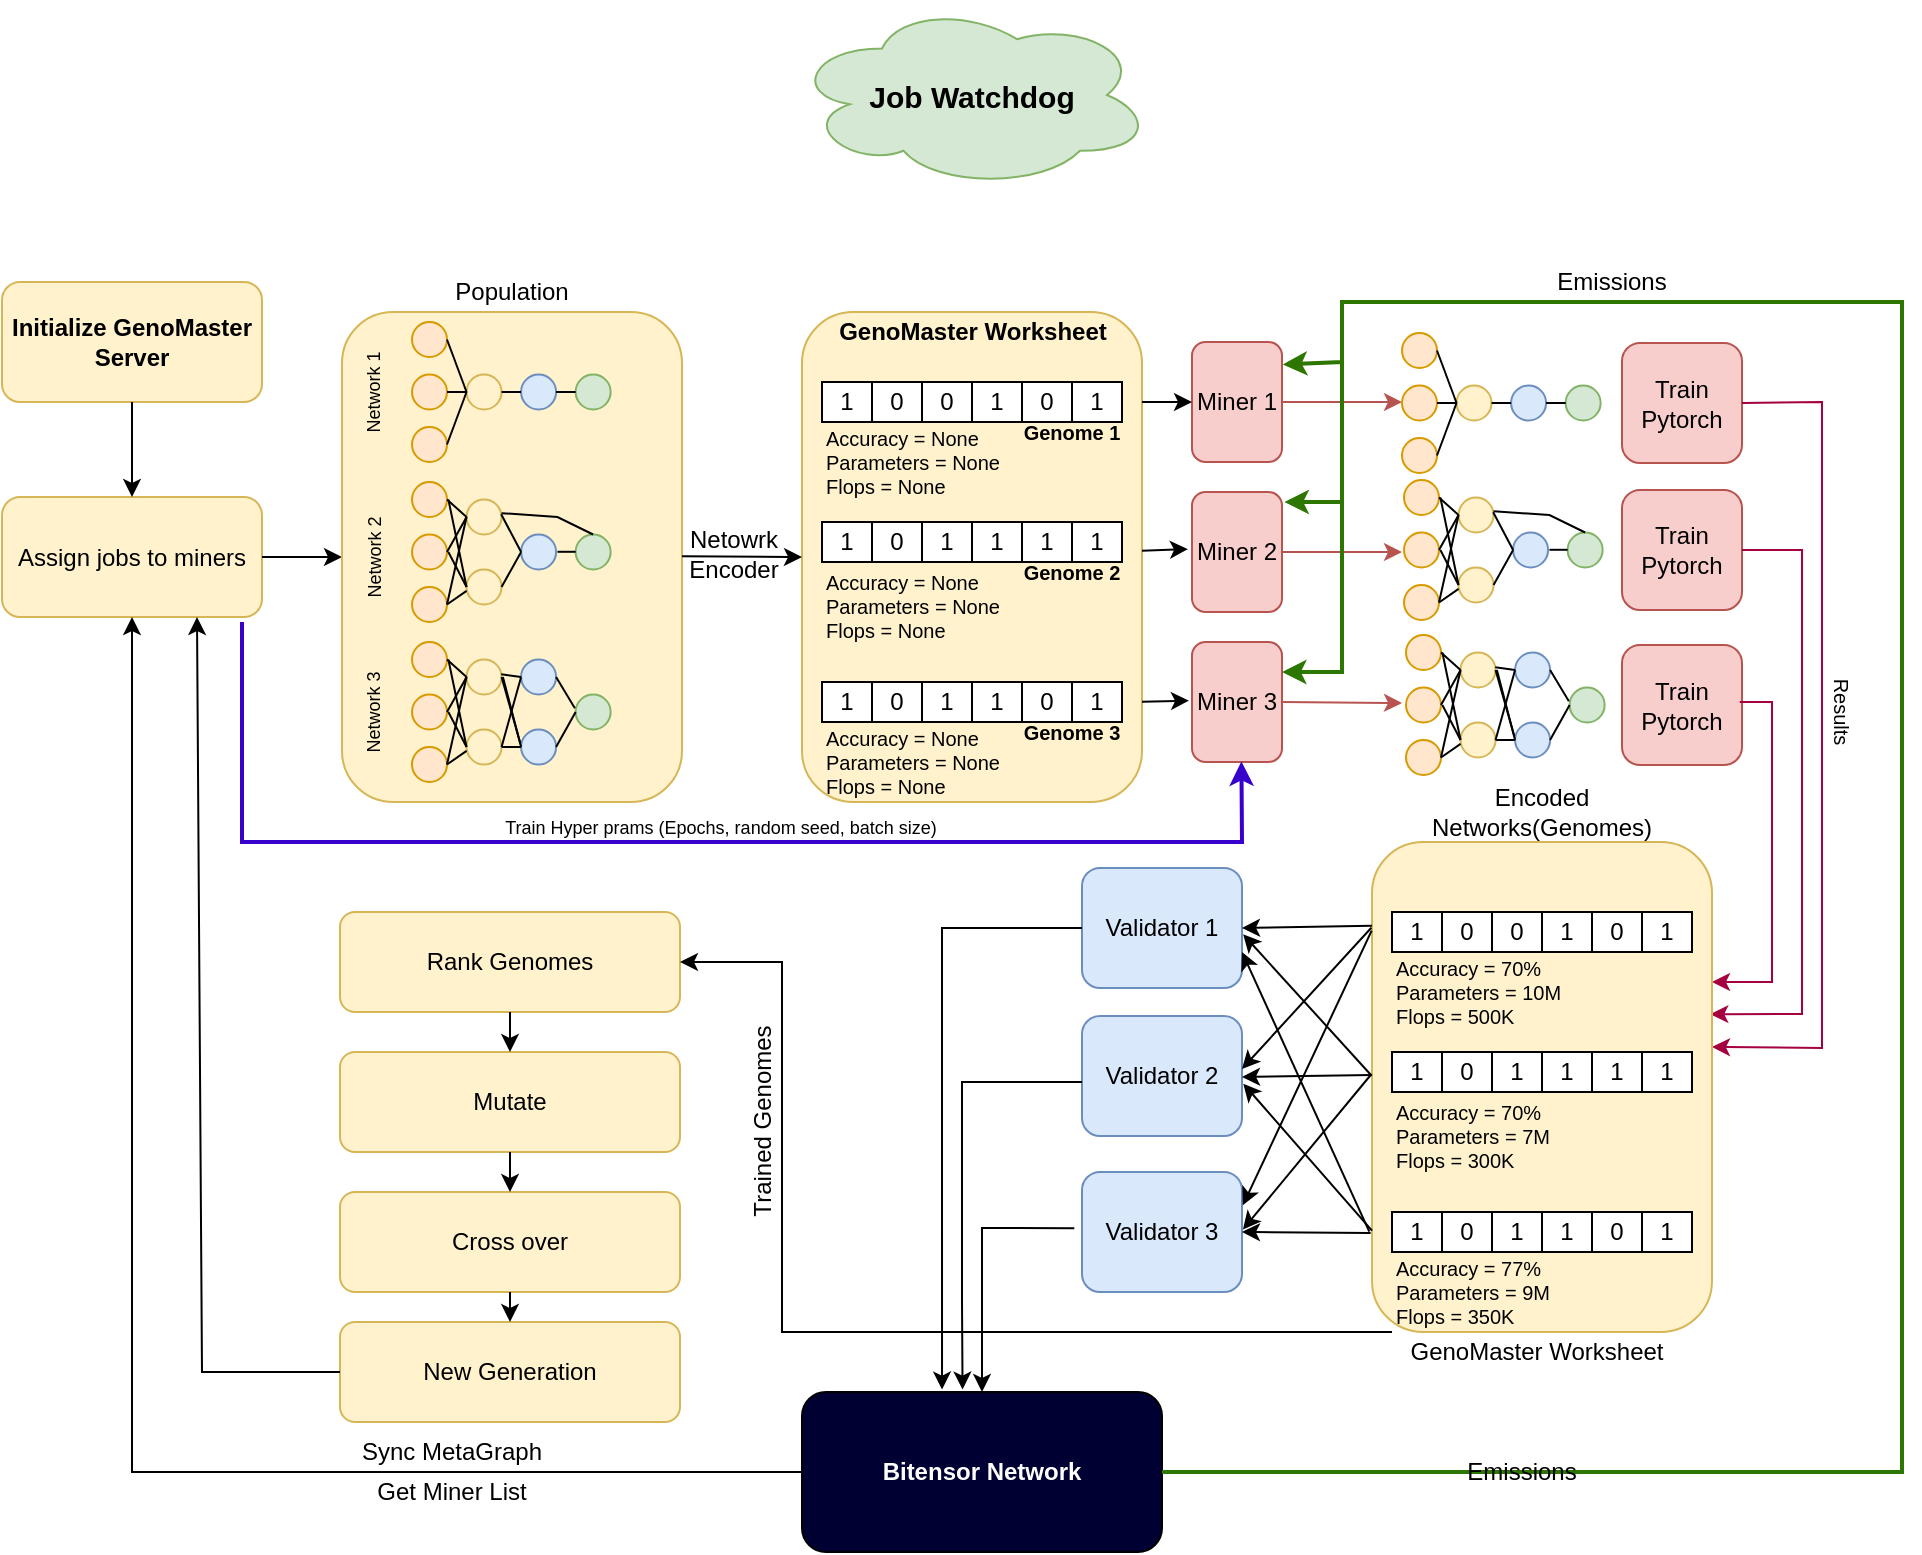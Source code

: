 <mxfile version="24.2.0" type="device">
  <diagram name="Page-1" id="bVja8GIp7dNuqtPGclJR">
    <mxGraphModel dx="2049" dy="1077" grid="1" gridSize="10" guides="1" tooltips="1" connect="1" arrows="1" fold="1" page="1" pageScale="1" pageWidth="850" pageHeight="1100" math="0" shadow="0">
      <root>
        <mxCell id="0" />
        <mxCell id="1" parent="0" />
        <mxCell id="kc2935-0-R1MWNThHEvL-1" value="&lt;div&gt;Assign jobs to miners&lt;/div&gt;" style="rounded=1;whiteSpace=wrap;html=1;fillColor=#fff2cc;strokeColor=#d6b656;" vertex="1" parent="1">
          <mxGeometry x="10" y="367.5" width="130" height="60" as="geometry" />
        </mxCell>
        <mxCell id="kc2935-0-R1MWNThHEvL-9" value="Miner 1" style="rounded=1;whiteSpace=wrap;html=1;fillColor=#f8cecc;strokeColor=#b85450;" vertex="1" parent="1">
          <mxGeometry x="605" y="290" width="45" height="60" as="geometry" />
        </mxCell>
        <mxCell id="kc2935-0-R1MWNThHEvL-11" value="Population" style="text;html=1;align=center;verticalAlign=middle;whiteSpace=wrap;rounded=0;" vertex="1" parent="1">
          <mxGeometry x="200" y="250" width="130" height="30" as="geometry" />
        </mxCell>
        <mxCell id="kc2935-0-R1MWNThHEvL-12" value="" style="endArrow=classic;html=1;rounded=0;entryX=0;entryY=0.5;entryDx=0;entryDy=0;exitX=1;exitY=0.5;exitDx=0;exitDy=0;" edge="1" parent="1" source="kc2935-0-R1MWNThHEvL-1" target="kc2935-0-R1MWNThHEvL-10">
          <mxGeometry width="50" height="50" relative="1" as="geometry">
            <mxPoint x="400" y="460" as="sourcePoint" />
            <mxPoint x="450" y="410" as="targetPoint" />
          </mxGeometry>
        </mxCell>
        <mxCell id="kc2935-0-R1MWNThHEvL-10" value="" style="rounded=1;whiteSpace=wrap;html=1;fillColor=#fff2cc;strokeColor=#d6b656;" vertex="1" parent="1">
          <mxGeometry x="180" y="275" width="170" height="245" as="geometry" />
        </mxCell>
        <mxCell id="kc2935-0-R1MWNThHEvL-72" value="" style="group" vertex="1" connectable="0" parent="1">
          <mxGeometry x="215" y="280" width="100" height="70" as="geometry" />
        </mxCell>
        <mxCell id="kc2935-0-R1MWNThHEvL-19" value="" style="ellipse;whiteSpace=wrap;html=1;aspect=fixed;fillColor=#ffe6cc;strokeColor=#d79b00;" vertex="1" parent="kc2935-0-R1MWNThHEvL-72">
          <mxGeometry width="17.5" height="17.5" as="geometry" />
        </mxCell>
        <mxCell id="kc2935-0-R1MWNThHEvL-20" value="" style="ellipse;whiteSpace=wrap;html=1;aspect=fixed;fillColor=#ffe6cc;strokeColor=#d79b00;" vertex="1" parent="kc2935-0-R1MWNThHEvL-72">
          <mxGeometry y="26.25" width="17.5" height="17.5" as="geometry" />
        </mxCell>
        <mxCell id="kc2935-0-R1MWNThHEvL-22" value="" style="ellipse;whiteSpace=wrap;html=1;aspect=fixed;fillColor=#ffe6cc;strokeColor=#d79b00;" vertex="1" parent="kc2935-0-R1MWNThHEvL-72">
          <mxGeometry y="52.5" width="17.5" height="17.5" as="geometry" />
        </mxCell>
        <mxCell id="kc2935-0-R1MWNThHEvL-23" value="" style="ellipse;whiteSpace=wrap;html=1;aspect=fixed;fillColor=#fff2cc;strokeColor=#d6b656;" vertex="1" parent="kc2935-0-R1MWNThHEvL-72">
          <mxGeometry x="27.273" y="26.25" width="17.5" height="17.5" as="geometry" />
        </mxCell>
        <mxCell id="kc2935-0-R1MWNThHEvL-24" value="" style="ellipse;whiteSpace=wrap;html=1;aspect=fixed;fillColor=#dae8fc;strokeColor=#6c8ebf;" vertex="1" parent="kc2935-0-R1MWNThHEvL-72">
          <mxGeometry x="54.545" y="26.25" width="17.5" height="17.5" as="geometry" />
        </mxCell>
        <mxCell id="kc2935-0-R1MWNThHEvL-25" value="" style="ellipse;whiteSpace=wrap;html=1;aspect=fixed;fillColor=#d5e8d4;strokeColor=#82b366;" vertex="1" parent="kc2935-0-R1MWNThHEvL-72">
          <mxGeometry x="81.818" y="26.25" width="17.5" height="17.5" as="geometry" />
        </mxCell>
        <mxCell id="kc2935-0-R1MWNThHEvL-26" value="" style="endArrow=none;html=1;rounded=0;entryX=0;entryY=0.5;entryDx=0;entryDy=0;exitX=1;exitY=0.5;exitDx=0;exitDy=0;" edge="1" parent="kc2935-0-R1MWNThHEvL-72" source="kc2935-0-R1MWNThHEvL-19" target="kc2935-0-R1MWNThHEvL-23">
          <mxGeometry width="50" height="50" relative="1" as="geometry">
            <mxPoint x="9.091" y="8.75" as="sourcePoint" />
            <mxPoint x="127.273" y="-148.75" as="targetPoint" />
          </mxGeometry>
        </mxCell>
        <mxCell id="kc2935-0-R1MWNThHEvL-27" value="" style="endArrow=none;html=1;rounded=0;entryX=0;entryY=0.5;entryDx=0;entryDy=0;exitX=1;exitY=0.5;exitDx=0;exitDy=0;" edge="1" parent="kc2935-0-R1MWNThHEvL-72" source="kc2935-0-R1MWNThHEvL-20" target="kc2935-0-R1MWNThHEvL-23">
          <mxGeometry width="50" height="50" relative="1" as="geometry">
            <mxPoint x="27.273" y="17.5" as="sourcePoint" />
            <mxPoint x="36.364" y="43.75" as="targetPoint" />
          </mxGeometry>
        </mxCell>
        <mxCell id="kc2935-0-R1MWNThHEvL-28" value="" style="endArrow=none;html=1;rounded=0;exitX=1;exitY=0.5;exitDx=0;exitDy=0;entryX=0;entryY=0.5;entryDx=0;entryDy=0;" edge="1" parent="kc2935-0-R1MWNThHEvL-72" source="kc2935-0-R1MWNThHEvL-22" target="kc2935-0-R1MWNThHEvL-23">
          <mxGeometry width="50" height="50" relative="1" as="geometry">
            <mxPoint x="36.364" y="26.25" as="sourcePoint" />
            <mxPoint x="63.636" y="52.5" as="targetPoint" />
          </mxGeometry>
        </mxCell>
        <mxCell id="kc2935-0-R1MWNThHEvL-29" value="" style="endArrow=none;html=1;rounded=0;entryX=0;entryY=0.5;entryDx=0;entryDy=0;exitX=1;exitY=0.5;exitDx=0;exitDy=0;" edge="1" parent="kc2935-0-R1MWNThHEvL-72" source="kc2935-0-R1MWNThHEvL-23" target="kc2935-0-R1MWNThHEvL-24">
          <mxGeometry width="50" height="50" relative="1" as="geometry">
            <mxPoint x="27.273" y="17.5" as="sourcePoint" />
            <mxPoint x="36.364" y="43.75" as="targetPoint" />
          </mxGeometry>
        </mxCell>
        <mxCell id="kc2935-0-R1MWNThHEvL-30" value="" style="endArrow=none;html=1;rounded=0;entryX=1;entryY=0.5;entryDx=0;entryDy=0;exitX=0;exitY=0.5;exitDx=0;exitDy=0;" edge="1" parent="kc2935-0-R1MWNThHEvL-72" source="kc2935-0-R1MWNThHEvL-25" target="kc2935-0-R1MWNThHEvL-24">
          <mxGeometry width="50" height="50" relative="1" as="geometry">
            <mxPoint x="54.545" y="43.75" as="sourcePoint" />
            <mxPoint x="63.636" y="43.75" as="targetPoint" />
          </mxGeometry>
        </mxCell>
        <mxCell id="kc2935-0-R1MWNThHEvL-73" value="" style="group" vertex="1" connectable="0" parent="1">
          <mxGeometry x="215" y="360" width="100" height="70" as="geometry" />
        </mxCell>
        <mxCell id="kc2935-0-R1MWNThHEvL-31" value="" style="ellipse;whiteSpace=wrap;html=1;aspect=fixed;fillColor=#ffe6cc;strokeColor=#d79b00;" vertex="1" parent="kc2935-0-R1MWNThHEvL-73">
          <mxGeometry width="17.5" height="17.5" as="geometry" />
        </mxCell>
        <mxCell id="kc2935-0-R1MWNThHEvL-32" value="" style="ellipse;whiteSpace=wrap;html=1;aspect=fixed;fillColor=#ffe6cc;strokeColor=#d79b00;" vertex="1" parent="kc2935-0-R1MWNThHEvL-73">
          <mxGeometry y="26.25" width="17.5" height="17.5" as="geometry" />
        </mxCell>
        <mxCell id="kc2935-0-R1MWNThHEvL-33" value="" style="ellipse;whiteSpace=wrap;html=1;aspect=fixed;fillColor=#ffe6cc;strokeColor=#d79b00;" vertex="1" parent="kc2935-0-R1MWNThHEvL-73">
          <mxGeometry y="52.5" width="17.5" height="17.5" as="geometry" />
        </mxCell>
        <mxCell id="kc2935-0-R1MWNThHEvL-34" value="" style="ellipse;whiteSpace=wrap;html=1;aspect=fixed;fillColor=#fff2cc;strokeColor=#d6b656;" vertex="1" parent="kc2935-0-R1MWNThHEvL-73">
          <mxGeometry x="27.273" y="8.75" width="17.5" height="17.5" as="geometry" />
        </mxCell>
        <mxCell id="kc2935-0-R1MWNThHEvL-35" value="" style="ellipse;whiteSpace=wrap;html=1;aspect=fixed;fillColor=#fff2cc;strokeColor=#d6b656;" vertex="1" parent="kc2935-0-R1MWNThHEvL-73">
          <mxGeometry x="27.273" y="43.75" width="17.5" height="17.5" as="geometry" />
        </mxCell>
        <mxCell id="kc2935-0-R1MWNThHEvL-36" value="" style="ellipse;whiteSpace=wrap;html=1;aspect=fixed;fillColor=#dae8fc;strokeColor=#6c8ebf;" vertex="1" parent="kc2935-0-R1MWNThHEvL-73">
          <mxGeometry x="54.545" y="26.25" width="17.5" height="17.5" as="geometry" />
        </mxCell>
        <mxCell id="kc2935-0-R1MWNThHEvL-37" value="" style="endArrow=none;html=1;rounded=0;entryX=0;entryY=0.5;entryDx=0;entryDy=0;exitX=1;exitY=0.5;exitDx=0;exitDy=0;" edge="1" parent="kc2935-0-R1MWNThHEvL-73" source="kc2935-0-R1MWNThHEvL-31" target="kc2935-0-R1MWNThHEvL-34">
          <mxGeometry width="50" height="50" relative="1" as="geometry">
            <mxPoint x="9.091" y="8.75" as="sourcePoint" />
            <mxPoint x="127.273" y="-148.75" as="targetPoint" />
          </mxGeometry>
        </mxCell>
        <mxCell id="kc2935-0-R1MWNThHEvL-38" value="" style="endArrow=none;html=1;rounded=0;entryX=0;entryY=0.5;entryDx=0;entryDy=0;exitX=1;exitY=0.5;exitDx=0;exitDy=0;" edge="1" parent="kc2935-0-R1MWNThHEvL-73" source="kc2935-0-R1MWNThHEvL-32" target="kc2935-0-R1MWNThHEvL-34">
          <mxGeometry width="50" height="50" relative="1" as="geometry">
            <mxPoint x="27.273" y="17.5" as="sourcePoint" />
            <mxPoint x="36.364" y="43.75" as="targetPoint" />
          </mxGeometry>
        </mxCell>
        <mxCell id="kc2935-0-R1MWNThHEvL-39" value="" style="endArrow=none;html=1;rounded=0;exitX=1;exitY=0.5;exitDx=0;exitDy=0;entryX=0;entryY=0.5;entryDx=0;entryDy=0;" edge="1" parent="kc2935-0-R1MWNThHEvL-73" source="kc2935-0-R1MWNThHEvL-33" target="kc2935-0-R1MWNThHEvL-34">
          <mxGeometry width="50" height="50" relative="1" as="geometry">
            <mxPoint x="36.364" y="26.25" as="sourcePoint" />
            <mxPoint x="63.636" y="52.5" as="targetPoint" />
          </mxGeometry>
        </mxCell>
        <mxCell id="kc2935-0-R1MWNThHEvL-41" value="" style="endArrow=none;html=1;rounded=0;entryX=1;entryY=0.5;entryDx=0;entryDy=0;exitX=0;exitY=0.5;exitDx=0;exitDy=0;" edge="1" parent="kc2935-0-R1MWNThHEvL-73" source="kc2935-0-R1MWNThHEvL-36" target="kc2935-0-R1MWNThHEvL-35">
          <mxGeometry width="50" height="50" relative="1" as="geometry">
            <mxPoint x="54.545" y="43.75" as="sourcePoint" />
            <mxPoint x="63.636" y="43.75" as="targetPoint" />
          </mxGeometry>
        </mxCell>
        <mxCell id="kc2935-0-R1MWNThHEvL-42" value="" style="endArrow=none;html=1;rounded=0;entryX=0.99;entryY=0.424;entryDx=0;entryDy=0;exitX=0;exitY=0.5;exitDx=0;exitDy=0;entryPerimeter=0;" edge="1" parent="kc2935-0-R1MWNThHEvL-73" source="kc2935-0-R1MWNThHEvL-36" target="kc2935-0-R1MWNThHEvL-34">
          <mxGeometry width="50" height="50" relative="1" as="geometry">
            <mxPoint x="63.636" y="35" as="sourcePoint" />
            <mxPoint x="54.545" y="52.5" as="targetPoint" />
          </mxGeometry>
        </mxCell>
        <mxCell id="kc2935-0-R1MWNThHEvL-43" value="" style="endArrow=none;html=1;rounded=0;entryX=0;entryY=0.5;entryDx=0;entryDy=0;" edge="1" parent="kc2935-0-R1MWNThHEvL-73" target="kc2935-0-R1MWNThHEvL-35">
          <mxGeometry width="50" height="50" relative="1" as="geometry">
            <mxPoint x="18.182" y="8.75" as="sourcePoint" />
            <mxPoint x="36.364" y="26.25" as="targetPoint" />
          </mxGeometry>
        </mxCell>
        <mxCell id="kc2935-0-R1MWNThHEvL-44" value="" style="endArrow=none;html=1;rounded=0;entryX=0;entryY=0.5;entryDx=0;entryDy=0;" edge="1" parent="kc2935-0-R1MWNThHEvL-73" target="kc2935-0-R1MWNThHEvL-35">
          <mxGeometry width="50" height="50" relative="1" as="geometry">
            <mxPoint x="18.182" y="35" as="sourcePoint" />
            <mxPoint x="45.455" y="35" as="targetPoint" />
          </mxGeometry>
        </mxCell>
        <mxCell id="kc2935-0-R1MWNThHEvL-45" value="" style="endArrow=none;html=1;rounded=0;entryX=0.001;entryY=0.61;entryDx=0;entryDy=0;exitX=1;exitY=0.5;exitDx=0;exitDy=0;entryPerimeter=0;" edge="1" parent="kc2935-0-R1MWNThHEvL-73" source="kc2935-0-R1MWNThHEvL-33" target="kc2935-0-R1MWNThHEvL-35">
          <mxGeometry width="50" height="50" relative="1" as="geometry">
            <mxPoint x="45.455" y="35" as="sourcePoint" />
            <mxPoint x="54.545" y="43.75" as="targetPoint" />
          </mxGeometry>
        </mxCell>
        <mxCell id="kc2935-0-R1MWNThHEvL-46" value="" style="ellipse;whiteSpace=wrap;html=1;aspect=fixed;fillColor=#d5e8d4;strokeColor=#82b366;" vertex="1" parent="kc2935-0-R1MWNThHEvL-73">
          <mxGeometry x="81.818" y="26.25" width="17.5" height="17.5" as="geometry" />
        </mxCell>
        <mxCell id="kc2935-0-R1MWNThHEvL-48" value="" style="endArrow=none;html=1;rounded=0;entryX=0.5;entryY=0;entryDx=0;entryDy=0;exitX=1.001;exitY=0.39;exitDx=0;exitDy=0;exitPerimeter=0;" edge="1" parent="kc2935-0-R1MWNThHEvL-73" source="kc2935-0-R1MWNThHEvL-34" target="kc2935-0-R1MWNThHEvL-46">
          <mxGeometry width="50" height="50" relative="1" as="geometry">
            <mxPoint x="40.909" y="8.75" as="sourcePoint" />
            <mxPoint x="121.273" y="15.365" as="targetPoint" />
            <Array as="points">
              <mxPoint x="72.727" y="17.5" />
            </Array>
          </mxGeometry>
        </mxCell>
        <mxCell id="kc2935-0-R1MWNThHEvL-49" value="" style="endArrow=none;html=1;rounded=0;entryX=1;entryY=0.5;entryDx=0;entryDy=0;exitX=0;exitY=0.5;exitDx=0;exitDy=0;" edge="1" parent="kc2935-0-R1MWNThHEvL-73">
          <mxGeometry width="50" height="50" relative="1" as="geometry">
            <mxPoint x="81.818" y="34.895" as="sourcePoint" />
            <mxPoint x="72.727" y="34.895" as="targetPoint" />
          </mxGeometry>
        </mxCell>
        <mxCell id="kc2935-0-R1MWNThHEvL-74" value="" style="group" vertex="1" connectable="0" parent="1">
          <mxGeometry x="215" y="440" width="100" height="70" as="geometry" />
        </mxCell>
        <mxCell id="kc2935-0-R1MWNThHEvL-50" value="" style="ellipse;whiteSpace=wrap;html=1;aspect=fixed;fillColor=#ffe6cc;strokeColor=#d79b00;" vertex="1" parent="kc2935-0-R1MWNThHEvL-74">
          <mxGeometry width="17.5" height="17.5" as="geometry" />
        </mxCell>
        <mxCell id="kc2935-0-R1MWNThHEvL-51" value="" style="ellipse;whiteSpace=wrap;html=1;aspect=fixed;fillColor=#ffe6cc;strokeColor=#d79b00;" vertex="1" parent="kc2935-0-R1MWNThHEvL-74">
          <mxGeometry y="26.25" width="17.5" height="17.5" as="geometry" />
        </mxCell>
        <mxCell id="kc2935-0-R1MWNThHEvL-52" value="" style="ellipse;whiteSpace=wrap;html=1;aspect=fixed;fillColor=#ffe6cc;strokeColor=#d79b00;" vertex="1" parent="kc2935-0-R1MWNThHEvL-74">
          <mxGeometry y="52.5" width="17.5" height="17.5" as="geometry" />
        </mxCell>
        <mxCell id="kc2935-0-R1MWNThHEvL-53" value="" style="ellipse;whiteSpace=wrap;html=1;aspect=fixed;fillColor=#fff2cc;strokeColor=#d6b656;" vertex="1" parent="kc2935-0-R1MWNThHEvL-74">
          <mxGeometry x="27.273" y="8.75" width="17.5" height="17.5" as="geometry" />
        </mxCell>
        <mxCell id="kc2935-0-R1MWNThHEvL-54" value="" style="ellipse;whiteSpace=wrap;html=1;aspect=fixed;fillColor=#fff2cc;strokeColor=#d6b656;" vertex="1" parent="kc2935-0-R1MWNThHEvL-74">
          <mxGeometry x="27.273" y="43.75" width="17.5" height="17.5" as="geometry" />
        </mxCell>
        <mxCell id="kc2935-0-R1MWNThHEvL-55" value="" style="ellipse;whiteSpace=wrap;html=1;aspect=fixed;fillColor=#dae8fc;strokeColor=#6c8ebf;" vertex="1" parent="kc2935-0-R1MWNThHEvL-74">
          <mxGeometry x="54.545" y="8.75" width="17.5" height="17.5" as="geometry" />
        </mxCell>
        <mxCell id="kc2935-0-R1MWNThHEvL-56" value="" style="endArrow=none;html=1;rounded=0;entryX=0;entryY=0.5;entryDx=0;entryDy=0;exitX=1;exitY=0.5;exitDx=0;exitDy=0;" edge="1" parent="kc2935-0-R1MWNThHEvL-74" source="kc2935-0-R1MWNThHEvL-50" target="kc2935-0-R1MWNThHEvL-53">
          <mxGeometry width="50" height="50" relative="1" as="geometry">
            <mxPoint x="9.091" y="8.75" as="sourcePoint" />
            <mxPoint x="127.273" y="-148.75" as="targetPoint" />
          </mxGeometry>
        </mxCell>
        <mxCell id="kc2935-0-R1MWNThHEvL-57" value="" style="endArrow=none;html=1;rounded=0;entryX=0;entryY=0.5;entryDx=0;entryDy=0;exitX=1;exitY=0.5;exitDx=0;exitDy=0;" edge="1" parent="kc2935-0-R1MWNThHEvL-74" source="kc2935-0-R1MWNThHEvL-51" target="kc2935-0-R1MWNThHEvL-53">
          <mxGeometry width="50" height="50" relative="1" as="geometry">
            <mxPoint x="27.273" y="17.5" as="sourcePoint" />
            <mxPoint x="36.364" y="43.75" as="targetPoint" />
          </mxGeometry>
        </mxCell>
        <mxCell id="kc2935-0-R1MWNThHEvL-58" value="" style="endArrow=none;html=1;rounded=0;exitX=1;exitY=0.5;exitDx=0;exitDy=0;entryX=0;entryY=0.5;entryDx=0;entryDy=0;" edge="1" parent="kc2935-0-R1MWNThHEvL-74" source="kc2935-0-R1MWNThHEvL-52" target="kc2935-0-R1MWNThHEvL-53">
          <mxGeometry width="50" height="50" relative="1" as="geometry">
            <mxPoint x="36.364" y="26.25" as="sourcePoint" />
            <mxPoint x="63.636" y="52.5" as="targetPoint" />
          </mxGeometry>
        </mxCell>
        <mxCell id="kc2935-0-R1MWNThHEvL-59" value="" style="endArrow=none;html=1;rounded=0;entryX=1;entryY=0.5;entryDx=0;entryDy=0;exitX=0;exitY=0.5;exitDx=0;exitDy=0;" edge="1" parent="kc2935-0-R1MWNThHEvL-74" source="kc2935-0-R1MWNThHEvL-55" target="kc2935-0-R1MWNThHEvL-54">
          <mxGeometry width="50" height="50" relative="1" as="geometry">
            <mxPoint x="54.545" y="43.75" as="sourcePoint" />
            <mxPoint x="63.636" y="43.75" as="targetPoint" />
          </mxGeometry>
        </mxCell>
        <mxCell id="kc2935-0-R1MWNThHEvL-60" value="" style="endArrow=none;html=1;rounded=0;entryX=0.99;entryY=0.424;entryDx=0;entryDy=0;exitX=0;exitY=0.5;exitDx=0;exitDy=0;entryPerimeter=0;" edge="1" parent="kc2935-0-R1MWNThHEvL-74" source="kc2935-0-R1MWNThHEvL-55" target="kc2935-0-R1MWNThHEvL-53">
          <mxGeometry width="50" height="50" relative="1" as="geometry">
            <mxPoint x="63.636" y="35" as="sourcePoint" />
            <mxPoint x="54.545" y="52.5" as="targetPoint" />
          </mxGeometry>
        </mxCell>
        <mxCell id="kc2935-0-R1MWNThHEvL-61" value="" style="endArrow=none;html=1;rounded=0;entryX=0;entryY=0.5;entryDx=0;entryDy=0;" edge="1" parent="kc2935-0-R1MWNThHEvL-74" target="kc2935-0-R1MWNThHEvL-54">
          <mxGeometry width="50" height="50" relative="1" as="geometry">
            <mxPoint x="18.182" y="8.75" as="sourcePoint" />
            <mxPoint x="36.364" y="26.25" as="targetPoint" />
          </mxGeometry>
        </mxCell>
        <mxCell id="kc2935-0-R1MWNThHEvL-62" value="" style="endArrow=none;html=1;rounded=0;entryX=0;entryY=0.5;entryDx=0;entryDy=0;" edge="1" parent="kc2935-0-R1MWNThHEvL-74" target="kc2935-0-R1MWNThHEvL-54">
          <mxGeometry width="50" height="50" relative="1" as="geometry">
            <mxPoint x="18.182" y="35" as="sourcePoint" />
            <mxPoint x="45.455" y="35" as="targetPoint" />
          </mxGeometry>
        </mxCell>
        <mxCell id="kc2935-0-R1MWNThHEvL-63" value="" style="endArrow=none;html=1;rounded=0;entryX=0.001;entryY=0.61;entryDx=0;entryDy=0;exitX=1;exitY=0.5;exitDx=0;exitDy=0;entryPerimeter=0;" edge="1" parent="kc2935-0-R1MWNThHEvL-74" source="kc2935-0-R1MWNThHEvL-52" target="kc2935-0-R1MWNThHEvL-54">
          <mxGeometry width="50" height="50" relative="1" as="geometry">
            <mxPoint x="45.455" y="35" as="sourcePoint" />
            <mxPoint x="54.545" y="43.75" as="targetPoint" />
          </mxGeometry>
        </mxCell>
        <mxCell id="kc2935-0-R1MWNThHEvL-64" value="" style="ellipse;whiteSpace=wrap;html=1;aspect=fixed;fillColor=#dae8fc;strokeColor=#6c8ebf;" vertex="1" parent="kc2935-0-R1MWNThHEvL-74">
          <mxGeometry x="54.545" y="43.75" width="17.5" height="17.5" as="geometry" />
        </mxCell>
        <mxCell id="kc2935-0-R1MWNThHEvL-66" value="" style="endArrow=none;html=1;rounded=0;exitX=0;exitY=0.5;exitDx=0;exitDy=0;" edge="1" parent="kc2935-0-R1MWNThHEvL-74" source="kc2935-0-R1MWNThHEvL-64">
          <mxGeometry width="50" height="50" relative="1" as="geometry">
            <mxPoint x="81.818" y="34.895" as="sourcePoint" />
            <mxPoint x="45.455" y="17.5" as="targetPoint" />
          </mxGeometry>
        </mxCell>
        <mxCell id="kc2935-0-R1MWNThHEvL-67" value="" style="endArrow=none;html=1;rounded=0;entryX=1;entryY=0.5;entryDx=0;entryDy=0;exitX=-0.022;exitY=0.39;exitDx=0;exitDy=0;exitPerimeter=0;" edge="1" parent="kc2935-0-R1MWNThHEvL-74" source="kc2935-0-R1MWNThHEvL-64" target="kc2935-0-R1MWNThHEvL-53">
          <mxGeometry width="50" height="50" relative="1" as="geometry">
            <mxPoint x="63.636" y="26.25" as="sourcePoint" />
            <mxPoint x="54.545" y="24.5" as="targetPoint" />
          </mxGeometry>
        </mxCell>
        <mxCell id="kc2935-0-R1MWNThHEvL-68" value="" style="ellipse;whiteSpace=wrap;html=1;aspect=fixed;fillColor=#d5e8d4;strokeColor=#82b366;" vertex="1" parent="kc2935-0-R1MWNThHEvL-74">
          <mxGeometry x="81.818" y="26.25" width="17.5" height="17.5" as="geometry" />
        </mxCell>
        <mxCell id="kc2935-0-R1MWNThHEvL-69" value="" style="endArrow=none;html=1;rounded=0;entryX=1;entryY=0.5;entryDx=0;entryDy=0;exitX=0;exitY=0.5;exitDx=0;exitDy=0;" edge="1" parent="kc2935-0-R1MWNThHEvL-74" source="kc2935-0-R1MWNThHEvL-64" target="kc2935-0-R1MWNThHEvL-54">
          <mxGeometry width="50" height="50" relative="1" as="geometry">
            <mxPoint x="63.636" y="26.25" as="sourcePoint" />
            <mxPoint x="54.545" y="24.5" as="targetPoint" />
          </mxGeometry>
        </mxCell>
        <mxCell id="kc2935-0-R1MWNThHEvL-70" value="" style="endArrow=none;html=1;rounded=0;entryX=1;entryY=0.5;entryDx=0;entryDy=0;exitX=0;exitY=0.5;exitDx=0;exitDy=0;" edge="1" parent="kc2935-0-R1MWNThHEvL-74" source="kc2935-0-R1MWNThHEvL-68" target="kc2935-0-R1MWNThHEvL-64">
          <mxGeometry width="50" height="50" relative="1" as="geometry">
            <mxPoint x="63.636" y="61.25" as="sourcePoint" />
            <mxPoint x="54.545" y="61.25" as="targetPoint" />
          </mxGeometry>
        </mxCell>
        <mxCell id="kc2935-0-R1MWNThHEvL-71" value="" style="endArrow=none;html=1;rounded=0;exitX=1;exitY=0.5;exitDx=0;exitDy=0;entryX=-0.022;entryY=0.39;entryDx=0;entryDy=0;entryPerimeter=0;" edge="1" parent="kc2935-0-R1MWNThHEvL-74" source="kc2935-0-R1MWNThHEvL-55" target="kc2935-0-R1MWNThHEvL-68">
          <mxGeometry width="50" height="50" relative="1" as="geometry">
            <mxPoint x="81.818" y="43.75" as="sourcePoint" />
            <mxPoint x="72.727" y="35" as="targetPoint" />
          </mxGeometry>
        </mxCell>
        <mxCell id="kc2935-0-R1MWNThHEvL-75" value="" style="rounded=1;whiteSpace=wrap;html=1;fillColor=#fff2cc;strokeColor=#d6b656;" vertex="1" parent="1">
          <mxGeometry x="410" y="275" width="170" height="245" as="geometry" />
        </mxCell>
        <mxCell id="kc2935-0-R1MWNThHEvL-76" value="&lt;font face=&quot;Helvetica&quot; style=&quot;font-size: 9px;&quot;&gt;Network 1&lt;/font&gt;" style="text;html=1;align=center;verticalAlign=middle;whiteSpace=wrap;rounded=0;rotation=-90;" vertex="1" parent="1">
          <mxGeometry x="130" y="300" width="130" height="30" as="geometry" />
        </mxCell>
        <mxCell id="kc2935-0-R1MWNThHEvL-77" value="&lt;font face=&quot;Helvetica&quot; style=&quot;font-size: 9px;&quot;&gt;Network 3&lt;/font&gt;" style="text;html=1;align=center;verticalAlign=middle;whiteSpace=wrap;rounded=0;rotation=-90;" vertex="1" parent="1">
          <mxGeometry x="130" y="460" width="130" height="30" as="geometry" />
        </mxCell>
        <mxCell id="kc2935-0-R1MWNThHEvL-78" value="&lt;font face=&quot;Helvetica&quot; style=&quot;font-size: 9px;&quot;&gt;Network 2&lt;br&gt;&lt;/font&gt;" style="text;html=1;align=center;verticalAlign=middle;whiteSpace=wrap;rounded=0;rotation=-90;" vertex="1" parent="1">
          <mxGeometry x="130" y="382.5" width="130" height="30" as="geometry" />
        </mxCell>
        <mxCell id="kc2935-0-R1MWNThHEvL-79" value="" style="endArrow=classic;html=1;rounded=0;entryX=0;entryY=0.5;entryDx=0;entryDy=0;exitX=1;exitY=0.5;exitDx=0;exitDy=0;" edge="1" parent="1" target="kc2935-0-R1MWNThHEvL-75">
          <mxGeometry width="50" height="50" relative="1" as="geometry">
            <mxPoint x="350" y="397.16" as="sourcePoint" />
            <mxPoint x="390" y="397.16" as="targetPoint" />
          </mxGeometry>
        </mxCell>
        <mxCell id="kc2935-0-R1MWNThHEvL-80" value="Netowrk&lt;br&gt;Encoder" style="text;html=1;align=center;verticalAlign=middle;whiteSpace=wrap;rounded=0;" vertex="1" parent="1">
          <mxGeometry x="311" y="381" width="130" height="30" as="geometry" />
        </mxCell>
        <mxCell id="kc2935-0-R1MWNThHEvL-81" value="" style="group" vertex="1" connectable="0" parent="1">
          <mxGeometry x="420" y="310" width="150" height="20" as="geometry" />
        </mxCell>
        <mxCell id="kc2935-0-R1MWNThHEvL-2" value="1" style="rounded=0;whiteSpace=wrap;html=1;" vertex="1" parent="kc2935-0-R1MWNThHEvL-81">
          <mxGeometry width="25" height="20" as="geometry" />
        </mxCell>
        <mxCell id="kc2935-0-R1MWNThHEvL-3" value="0" style="rounded=0;whiteSpace=wrap;html=1;" vertex="1" parent="kc2935-0-R1MWNThHEvL-81">
          <mxGeometry x="25" width="25" height="20" as="geometry" />
        </mxCell>
        <mxCell id="kc2935-0-R1MWNThHEvL-4" value="0" style="rounded=0;whiteSpace=wrap;html=1;" vertex="1" parent="kc2935-0-R1MWNThHEvL-81">
          <mxGeometry x="50" width="25" height="20" as="geometry" />
        </mxCell>
        <mxCell id="kc2935-0-R1MWNThHEvL-5" value="1" style="rounded=0;whiteSpace=wrap;html=1;" vertex="1" parent="kc2935-0-R1MWNThHEvL-81">
          <mxGeometry x="75" width="25" height="20" as="geometry" />
        </mxCell>
        <mxCell id="kc2935-0-R1MWNThHEvL-6" value="0" style="rounded=0;whiteSpace=wrap;html=1;" vertex="1" parent="kc2935-0-R1MWNThHEvL-81">
          <mxGeometry x="100" width="25" height="20" as="geometry" />
        </mxCell>
        <mxCell id="kc2935-0-R1MWNThHEvL-7" value="1" style="rounded=0;whiteSpace=wrap;html=1;" vertex="1" parent="kc2935-0-R1MWNThHEvL-81">
          <mxGeometry x="125" width="25" height="20" as="geometry" />
        </mxCell>
        <mxCell id="kc2935-0-R1MWNThHEvL-84" value="" style="group" vertex="1" connectable="0" parent="1">
          <mxGeometry x="420" y="380" width="150" height="20" as="geometry" />
        </mxCell>
        <mxCell id="kc2935-0-R1MWNThHEvL-85" value="1" style="rounded=0;whiteSpace=wrap;html=1;" vertex="1" parent="kc2935-0-R1MWNThHEvL-84">
          <mxGeometry width="25" height="20" as="geometry" />
        </mxCell>
        <mxCell id="kc2935-0-R1MWNThHEvL-86" value="0" style="rounded=0;whiteSpace=wrap;html=1;" vertex="1" parent="kc2935-0-R1MWNThHEvL-84">
          <mxGeometry x="25" width="25" height="20" as="geometry" />
        </mxCell>
        <mxCell id="kc2935-0-R1MWNThHEvL-87" value="1" style="rounded=0;whiteSpace=wrap;html=1;" vertex="1" parent="kc2935-0-R1MWNThHEvL-84">
          <mxGeometry x="50" width="25" height="20" as="geometry" />
        </mxCell>
        <mxCell id="kc2935-0-R1MWNThHEvL-88" value="1" style="rounded=0;whiteSpace=wrap;html=1;" vertex="1" parent="kc2935-0-R1MWNThHEvL-84">
          <mxGeometry x="75" width="25" height="20" as="geometry" />
        </mxCell>
        <mxCell id="kc2935-0-R1MWNThHEvL-89" value="1" style="rounded=0;whiteSpace=wrap;html=1;" vertex="1" parent="kc2935-0-R1MWNThHEvL-84">
          <mxGeometry x="100" width="25" height="20" as="geometry" />
        </mxCell>
        <mxCell id="kc2935-0-R1MWNThHEvL-90" value="1" style="rounded=0;whiteSpace=wrap;html=1;" vertex="1" parent="kc2935-0-R1MWNThHEvL-84">
          <mxGeometry x="125" width="25" height="20" as="geometry" />
        </mxCell>
        <mxCell id="kc2935-0-R1MWNThHEvL-91" value="" style="group" vertex="1" connectable="0" parent="1">
          <mxGeometry x="420" y="460" width="150" height="20" as="geometry" />
        </mxCell>
        <mxCell id="kc2935-0-R1MWNThHEvL-92" value="1" style="rounded=0;whiteSpace=wrap;html=1;" vertex="1" parent="kc2935-0-R1MWNThHEvL-91">
          <mxGeometry width="25" height="20" as="geometry" />
        </mxCell>
        <mxCell id="kc2935-0-R1MWNThHEvL-93" value="0" style="rounded=0;whiteSpace=wrap;html=1;" vertex="1" parent="kc2935-0-R1MWNThHEvL-91">
          <mxGeometry x="25" width="25" height="20" as="geometry" />
        </mxCell>
        <mxCell id="kc2935-0-R1MWNThHEvL-94" value="1" style="rounded=0;whiteSpace=wrap;html=1;" vertex="1" parent="kc2935-0-R1MWNThHEvL-91">
          <mxGeometry x="50" width="25" height="20" as="geometry" />
        </mxCell>
        <mxCell id="kc2935-0-R1MWNThHEvL-95" value="1" style="rounded=0;whiteSpace=wrap;html=1;" vertex="1" parent="kc2935-0-R1MWNThHEvL-91">
          <mxGeometry x="75" width="25" height="20" as="geometry" />
        </mxCell>
        <mxCell id="kc2935-0-R1MWNThHEvL-96" value="0" style="rounded=0;whiteSpace=wrap;html=1;" vertex="1" parent="kc2935-0-R1MWNThHEvL-91">
          <mxGeometry x="100" width="25" height="20" as="geometry" />
        </mxCell>
        <mxCell id="kc2935-0-R1MWNThHEvL-97" value="1" style="rounded=0;whiteSpace=wrap;html=1;" vertex="1" parent="kc2935-0-R1MWNThHEvL-91">
          <mxGeometry x="125" width="25" height="20" as="geometry" />
        </mxCell>
        <mxCell id="kc2935-0-R1MWNThHEvL-99" value="Miner 2" style="rounded=1;whiteSpace=wrap;html=1;fillColor=#f8cecc;strokeColor=#b85450;" vertex="1" parent="1">
          <mxGeometry x="605" y="365" width="45" height="60" as="geometry" />
        </mxCell>
        <mxCell id="kc2935-0-R1MWNThHEvL-100" value="Miner 3" style="rounded=1;whiteSpace=wrap;html=1;fillColor=#f8cecc;strokeColor=#b85450;" vertex="1" parent="1">
          <mxGeometry x="605" y="440" width="45" height="60" as="geometry" />
        </mxCell>
        <mxCell id="kc2935-0-R1MWNThHEvL-101" value="" style="endArrow=classic;html=1;rounded=0;entryX=0;entryY=0.5;entryDx=0;entryDy=0;" edge="1" parent="1" target="kc2935-0-R1MWNThHEvL-9">
          <mxGeometry width="50" height="50" relative="1" as="geometry">
            <mxPoint x="580" y="320" as="sourcePoint" />
            <mxPoint x="190" y="408" as="targetPoint" />
          </mxGeometry>
        </mxCell>
        <mxCell id="kc2935-0-R1MWNThHEvL-103" value="" style="endArrow=classic;html=1;rounded=0;entryX=-0.033;entryY=0.489;entryDx=0;entryDy=0;entryPerimeter=0;" edge="1" parent="1" target="kc2935-0-R1MWNThHEvL-100">
          <mxGeometry width="50" height="50" relative="1" as="geometry">
            <mxPoint x="580" y="469.86" as="sourcePoint" />
            <mxPoint x="610" y="469.86" as="targetPoint" />
          </mxGeometry>
        </mxCell>
        <mxCell id="kc2935-0-R1MWNThHEvL-106" value="" style="endArrow=classic;html=1;rounded=0;exitX=1;exitY=0.5;exitDx=0;exitDy=0;fillColor=#f8cecc;strokeColor=#b85450;" edge="1" parent="1" source="kc2935-0-R1MWNThHEvL-9">
          <mxGeometry width="50" height="50" relative="1" as="geometry">
            <mxPoint x="740" y="440" as="sourcePoint" />
            <mxPoint x="710" y="320" as="targetPoint" />
          </mxGeometry>
        </mxCell>
        <mxCell id="kc2935-0-R1MWNThHEvL-108" value="" style="group" vertex="1" connectable="0" parent="1">
          <mxGeometry x="710" y="285.5" width="100" height="70" as="geometry" />
        </mxCell>
        <mxCell id="kc2935-0-R1MWNThHEvL-109" value="" style="ellipse;whiteSpace=wrap;html=1;aspect=fixed;fillColor=#ffe6cc;strokeColor=#d79b00;" vertex="1" parent="kc2935-0-R1MWNThHEvL-108">
          <mxGeometry width="17.5" height="17.5" as="geometry" />
        </mxCell>
        <mxCell id="kc2935-0-R1MWNThHEvL-110" value="" style="ellipse;whiteSpace=wrap;html=1;aspect=fixed;fillColor=#ffe6cc;strokeColor=#d79b00;" vertex="1" parent="kc2935-0-R1MWNThHEvL-108">
          <mxGeometry y="26.25" width="17.5" height="17.5" as="geometry" />
        </mxCell>
        <mxCell id="kc2935-0-R1MWNThHEvL-111" value="" style="ellipse;whiteSpace=wrap;html=1;aspect=fixed;fillColor=#ffe6cc;strokeColor=#d79b00;" vertex="1" parent="kc2935-0-R1MWNThHEvL-108">
          <mxGeometry y="52.5" width="17.5" height="17.5" as="geometry" />
        </mxCell>
        <mxCell id="kc2935-0-R1MWNThHEvL-112" value="" style="ellipse;whiteSpace=wrap;html=1;aspect=fixed;fillColor=#fff2cc;strokeColor=#d6b656;" vertex="1" parent="kc2935-0-R1MWNThHEvL-108">
          <mxGeometry x="27.273" y="26.25" width="17.5" height="17.5" as="geometry" />
        </mxCell>
        <mxCell id="kc2935-0-R1MWNThHEvL-113" value="" style="ellipse;whiteSpace=wrap;html=1;aspect=fixed;fillColor=#dae8fc;strokeColor=#6c8ebf;" vertex="1" parent="kc2935-0-R1MWNThHEvL-108">
          <mxGeometry x="54.545" y="26.25" width="17.5" height="17.5" as="geometry" />
        </mxCell>
        <mxCell id="kc2935-0-R1MWNThHEvL-114" value="" style="ellipse;whiteSpace=wrap;html=1;aspect=fixed;fillColor=#d5e8d4;strokeColor=#82b366;" vertex="1" parent="kc2935-0-R1MWNThHEvL-108">
          <mxGeometry x="81.818" y="26.25" width="17.5" height="17.5" as="geometry" />
        </mxCell>
        <mxCell id="kc2935-0-R1MWNThHEvL-115" value="" style="endArrow=none;html=1;rounded=0;entryX=0;entryY=0.5;entryDx=0;entryDy=0;exitX=1;exitY=0.5;exitDx=0;exitDy=0;" edge="1" parent="kc2935-0-R1MWNThHEvL-108" source="kc2935-0-R1MWNThHEvL-109" target="kc2935-0-R1MWNThHEvL-112">
          <mxGeometry width="50" height="50" relative="1" as="geometry">
            <mxPoint x="9.091" y="8.75" as="sourcePoint" />
            <mxPoint x="127.273" y="-148.75" as="targetPoint" />
          </mxGeometry>
        </mxCell>
        <mxCell id="kc2935-0-R1MWNThHEvL-116" value="" style="endArrow=none;html=1;rounded=0;entryX=0;entryY=0.5;entryDx=0;entryDy=0;exitX=1;exitY=0.5;exitDx=0;exitDy=0;" edge="1" parent="kc2935-0-R1MWNThHEvL-108" source="kc2935-0-R1MWNThHEvL-110" target="kc2935-0-R1MWNThHEvL-112">
          <mxGeometry width="50" height="50" relative="1" as="geometry">
            <mxPoint x="27.273" y="17.5" as="sourcePoint" />
            <mxPoint x="36.364" y="43.75" as="targetPoint" />
          </mxGeometry>
        </mxCell>
        <mxCell id="kc2935-0-R1MWNThHEvL-117" value="" style="endArrow=none;html=1;rounded=0;exitX=1;exitY=0.5;exitDx=0;exitDy=0;entryX=0;entryY=0.5;entryDx=0;entryDy=0;" edge="1" parent="kc2935-0-R1MWNThHEvL-108" source="kc2935-0-R1MWNThHEvL-111" target="kc2935-0-R1MWNThHEvL-112">
          <mxGeometry width="50" height="50" relative="1" as="geometry">
            <mxPoint x="36.364" y="26.25" as="sourcePoint" />
            <mxPoint x="63.636" y="52.5" as="targetPoint" />
          </mxGeometry>
        </mxCell>
        <mxCell id="kc2935-0-R1MWNThHEvL-118" value="" style="endArrow=none;html=1;rounded=0;entryX=0;entryY=0.5;entryDx=0;entryDy=0;exitX=1;exitY=0.5;exitDx=0;exitDy=0;" edge="1" parent="kc2935-0-R1MWNThHEvL-108" source="kc2935-0-R1MWNThHEvL-112" target="kc2935-0-R1MWNThHEvL-113">
          <mxGeometry width="50" height="50" relative="1" as="geometry">
            <mxPoint x="27.273" y="17.5" as="sourcePoint" />
            <mxPoint x="36.364" y="43.75" as="targetPoint" />
          </mxGeometry>
        </mxCell>
        <mxCell id="kc2935-0-R1MWNThHEvL-119" value="" style="endArrow=none;html=1;rounded=0;entryX=1;entryY=0.5;entryDx=0;entryDy=0;exitX=0;exitY=0.5;exitDx=0;exitDy=0;" edge="1" parent="kc2935-0-R1MWNThHEvL-108" source="kc2935-0-R1MWNThHEvL-114" target="kc2935-0-R1MWNThHEvL-113">
          <mxGeometry width="50" height="50" relative="1" as="geometry">
            <mxPoint x="54.545" y="43.75" as="sourcePoint" />
            <mxPoint x="63.636" y="43.75" as="targetPoint" />
          </mxGeometry>
        </mxCell>
        <mxCell id="kc2935-0-R1MWNThHEvL-120" value="" style="group" vertex="1" connectable="0" parent="1">
          <mxGeometry x="711" y="359" width="100" height="70" as="geometry" />
        </mxCell>
        <mxCell id="kc2935-0-R1MWNThHEvL-121" value="" style="ellipse;whiteSpace=wrap;html=1;aspect=fixed;fillColor=#ffe6cc;strokeColor=#d79b00;" vertex="1" parent="kc2935-0-R1MWNThHEvL-120">
          <mxGeometry width="17.5" height="17.5" as="geometry" />
        </mxCell>
        <mxCell id="kc2935-0-R1MWNThHEvL-122" value="" style="ellipse;whiteSpace=wrap;html=1;aspect=fixed;fillColor=#ffe6cc;strokeColor=#d79b00;" vertex="1" parent="kc2935-0-R1MWNThHEvL-120">
          <mxGeometry y="26.25" width="17.5" height="17.5" as="geometry" />
        </mxCell>
        <mxCell id="kc2935-0-R1MWNThHEvL-123" value="" style="ellipse;whiteSpace=wrap;html=1;aspect=fixed;fillColor=#ffe6cc;strokeColor=#d79b00;" vertex="1" parent="kc2935-0-R1MWNThHEvL-120">
          <mxGeometry y="52.5" width="17.5" height="17.5" as="geometry" />
        </mxCell>
        <mxCell id="kc2935-0-R1MWNThHEvL-124" value="" style="ellipse;whiteSpace=wrap;html=1;aspect=fixed;fillColor=#fff2cc;strokeColor=#d6b656;" vertex="1" parent="kc2935-0-R1MWNThHEvL-120">
          <mxGeometry x="27.273" y="8.75" width="17.5" height="17.5" as="geometry" />
        </mxCell>
        <mxCell id="kc2935-0-R1MWNThHEvL-125" value="" style="ellipse;whiteSpace=wrap;html=1;aspect=fixed;fillColor=#fff2cc;strokeColor=#d6b656;" vertex="1" parent="kc2935-0-R1MWNThHEvL-120">
          <mxGeometry x="27.273" y="43.75" width="17.5" height="17.5" as="geometry" />
        </mxCell>
        <mxCell id="kc2935-0-R1MWNThHEvL-126" value="" style="ellipse;whiteSpace=wrap;html=1;aspect=fixed;fillColor=#dae8fc;strokeColor=#6c8ebf;" vertex="1" parent="kc2935-0-R1MWNThHEvL-120">
          <mxGeometry x="54.545" y="26.25" width="17.5" height="17.5" as="geometry" />
        </mxCell>
        <mxCell id="kc2935-0-R1MWNThHEvL-127" value="" style="endArrow=none;html=1;rounded=0;entryX=0;entryY=0.5;entryDx=0;entryDy=0;exitX=1;exitY=0.5;exitDx=0;exitDy=0;" edge="1" parent="kc2935-0-R1MWNThHEvL-120" source="kc2935-0-R1MWNThHEvL-121" target="kc2935-0-R1MWNThHEvL-124">
          <mxGeometry width="50" height="50" relative="1" as="geometry">
            <mxPoint x="9.091" y="8.75" as="sourcePoint" />
            <mxPoint x="127.273" y="-148.75" as="targetPoint" />
          </mxGeometry>
        </mxCell>
        <mxCell id="kc2935-0-R1MWNThHEvL-128" value="" style="endArrow=none;html=1;rounded=0;entryX=0;entryY=0.5;entryDx=0;entryDy=0;exitX=1;exitY=0.5;exitDx=0;exitDy=0;" edge="1" parent="kc2935-0-R1MWNThHEvL-120" source="kc2935-0-R1MWNThHEvL-122" target="kc2935-0-R1MWNThHEvL-124">
          <mxGeometry width="50" height="50" relative="1" as="geometry">
            <mxPoint x="27.273" y="17.5" as="sourcePoint" />
            <mxPoint x="36.364" y="43.75" as="targetPoint" />
          </mxGeometry>
        </mxCell>
        <mxCell id="kc2935-0-R1MWNThHEvL-129" value="" style="endArrow=none;html=1;rounded=0;exitX=1;exitY=0.5;exitDx=0;exitDy=0;entryX=0;entryY=0.5;entryDx=0;entryDy=0;" edge="1" parent="kc2935-0-R1MWNThHEvL-120" source="kc2935-0-R1MWNThHEvL-123" target="kc2935-0-R1MWNThHEvL-124">
          <mxGeometry width="50" height="50" relative="1" as="geometry">
            <mxPoint x="36.364" y="26.25" as="sourcePoint" />
            <mxPoint x="63.636" y="52.5" as="targetPoint" />
          </mxGeometry>
        </mxCell>
        <mxCell id="kc2935-0-R1MWNThHEvL-130" value="" style="endArrow=none;html=1;rounded=0;entryX=1;entryY=0.5;entryDx=0;entryDy=0;exitX=0;exitY=0.5;exitDx=0;exitDy=0;" edge="1" parent="kc2935-0-R1MWNThHEvL-120" source="kc2935-0-R1MWNThHEvL-126" target="kc2935-0-R1MWNThHEvL-125">
          <mxGeometry width="50" height="50" relative="1" as="geometry">
            <mxPoint x="54.545" y="43.75" as="sourcePoint" />
            <mxPoint x="63.636" y="43.75" as="targetPoint" />
          </mxGeometry>
        </mxCell>
        <mxCell id="kc2935-0-R1MWNThHEvL-131" value="" style="endArrow=none;html=1;rounded=0;entryX=0.99;entryY=0.424;entryDx=0;entryDy=0;exitX=0;exitY=0.5;exitDx=0;exitDy=0;entryPerimeter=0;" edge="1" parent="kc2935-0-R1MWNThHEvL-120" source="kc2935-0-R1MWNThHEvL-126" target="kc2935-0-R1MWNThHEvL-124">
          <mxGeometry width="50" height="50" relative="1" as="geometry">
            <mxPoint x="63.636" y="35" as="sourcePoint" />
            <mxPoint x="54.545" y="52.5" as="targetPoint" />
          </mxGeometry>
        </mxCell>
        <mxCell id="kc2935-0-R1MWNThHEvL-132" value="" style="endArrow=none;html=1;rounded=0;entryX=0;entryY=0.5;entryDx=0;entryDy=0;" edge="1" parent="kc2935-0-R1MWNThHEvL-120" target="kc2935-0-R1MWNThHEvL-125">
          <mxGeometry width="50" height="50" relative="1" as="geometry">
            <mxPoint x="18.182" y="8.75" as="sourcePoint" />
            <mxPoint x="36.364" y="26.25" as="targetPoint" />
          </mxGeometry>
        </mxCell>
        <mxCell id="kc2935-0-R1MWNThHEvL-133" value="" style="endArrow=none;html=1;rounded=0;entryX=0;entryY=0.5;entryDx=0;entryDy=0;" edge="1" parent="kc2935-0-R1MWNThHEvL-120" target="kc2935-0-R1MWNThHEvL-125">
          <mxGeometry width="50" height="50" relative="1" as="geometry">
            <mxPoint x="18.182" y="35" as="sourcePoint" />
            <mxPoint x="45.455" y="35" as="targetPoint" />
          </mxGeometry>
        </mxCell>
        <mxCell id="kc2935-0-R1MWNThHEvL-134" value="" style="endArrow=none;html=1;rounded=0;entryX=0.001;entryY=0.61;entryDx=0;entryDy=0;exitX=1;exitY=0.5;exitDx=0;exitDy=0;entryPerimeter=0;" edge="1" parent="kc2935-0-R1MWNThHEvL-120" source="kc2935-0-R1MWNThHEvL-123" target="kc2935-0-R1MWNThHEvL-125">
          <mxGeometry width="50" height="50" relative="1" as="geometry">
            <mxPoint x="45.455" y="35" as="sourcePoint" />
            <mxPoint x="54.545" y="43.75" as="targetPoint" />
          </mxGeometry>
        </mxCell>
        <mxCell id="kc2935-0-R1MWNThHEvL-135" value="" style="ellipse;whiteSpace=wrap;html=1;aspect=fixed;fillColor=#d5e8d4;strokeColor=#82b366;" vertex="1" parent="kc2935-0-R1MWNThHEvL-120">
          <mxGeometry x="81.818" y="26.25" width="17.5" height="17.5" as="geometry" />
        </mxCell>
        <mxCell id="kc2935-0-R1MWNThHEvL-136" value="" style="endArrow=none;html=1;rounded=0;entryX=0.5;entryY=0;entryDx=0;entryDy=0;exitX=1.001;exitY=0.39;exitDx=0;exitDy=0;exitPerimeter=0;" edge="1" parent="kc2935-0-R1MWNThHEvL-120" source="kc2935-0-R1MWNThHEvL-124" target="kc2935-0-R1MWNThHEvL-135">
          <mxGeometry width="50" height="50" relative="1" as="geometry">
            <mxPoint x="40.909" y="8.75" as="sourcePoint" />
            <mxPoint x="121.273" y="15.365" as="targetPoint" />
            <Array as="points">
              <mxPoint x="72.727" y="17.5" />
            </Array>
          </mxGeometry>
        </mxCell>
        <mxCell id="kc2935-0-R1MWNThHEvL-137" value="" style="endArrow=none;html=1;rounded=0;entryX=1;entryY=0.5;entryDx=0;entryDy=0;exitX=0;exitY=0.5;exitDx=0;exitDy=0;" edge="1" parent="kc2935-0-R1MWNThHEvL-120">
          <mxGeometry width="50" height="50" relative="1" as="geometry">
            <mxPoint x="81.818" y="34.895" as="sourcePoint" />
            <mxPoint x="72.727" y="34.895" as="targetPoint" />
          </mxGeometry>
        </mxCell>
        <mxCell id="kc2935-0-R1MWNThHEvL-138" value="" style="group" vertex="1" connectable="0" parent="1">
          <mxGeometry x="712" y="436.5" width="100" height="70" as="geometry" />
        </mxCell>
        <mxCell id="kc2935-0-R1MWNThHEvL-139" value="" style="ellipse;whiteSpace=wrap;html=1;aspect=fixed;fillColor=#ffe6cc;strokeColor=#d79b00;" vertex="1" parent="kc2935-0-R1MWNThHEvL-138">
          <mxGeometry width="17.5" height="17.5" as="geometry" />
        </mxCell>
        <mxCell id="kc2935-0-R1MWNThHEvL-140" value="" style="ellipse;whiteSpace=wrap;html=1;aspect=fixed;fillColor=#ffe6cc;strokeColor=#d79b00;" vertex="1" parent="kc2935-0-R1MWNThHEvL-138">
          <mxGeometry y="26.25" width="17.5" height="17.5" as="geometry" />
        </mxCell>
        <mxCell id="kc2935-0-R1MWNThHEvL-141" value="" style="ellipse;whiteSpace=wrap;html=1;aspect=fixed;fillColor=#ffe6cc;strokeColor=#d79b00;" vertex="1" parent="kc2935-0-R1MWNThHEvL-138">
          <mxGeometry y="52.5" width="17.5" height="17.5" as="geometry" />
        </mxCell>
        <mxCell id="kc2935-0-R1MWNThHEvL-142" value="" style="ellipse;whiteSpace=wrap;html=1;aspect=fixed;fillColor=#fff2cc;strokeColor=#d6b656;" vertex="1" parent="kc2935-0-R1MWNThHEvL-138">
          <mxGeometry x="27.273" y="8.75" width="17.5" height="17.5" as="geometry" />
        </mxCell>
        <mxCell id="kc2935-0-R1MWNThHEvL-143" value="" style="ellipse;whiteSpace=wrap;html=1;aspect=fixed;fillColor=#fff2cc;strokeColor=#d6b656;" vertex="1" parent="kc2935-0-R1MWNThHEvL-138">
          <mxGeometry x="27.273" y="43.75" width="17.5" height="17.5" as="geometry" />
        </mxCell>
        <mxCell id="kc2935-0-R1MWNThHEvL-144" value="" style="ellipse;whiteSpace=wrap;html=1;aspect=fixed;fillColor=#dae8fc;strokeColor=#6c8ebf;" vertex="1" parent="kc2935-0-R1MWNThHEvL-138">
          <mxGeometry x="54.545" y="8.75" width="17.5" height="17.5" as="geometry" />
        </mxCell>
        <mxCell id="kc2935-0-R1MWNThHEvL-145" value="" style="endArrow=none;html=1;rounded=0;entryX=0;entryY=0.5;entryDx=0;entryDy=0;exitX=1;exitY=0.5;exitDx=0;exitDy=0;" edge="1" parent="kc2935-0-R1MWNThHEvL-138" source="kc2935-0-R1MWNThHEvL-139" target="kc2935-0-R1MWNThHEvL-142">
          <mxGeometry width="50" height="50" relative="1" as="geometry">
            <mxPoint x="9.091" y="8.75" as="sourcePoint" />
            <mxPoint x="127.273" y="-148.75" as="targetPoint" />
          </mxGeometry>
        </mxCell>
        <mxCell id="kc2935-0-R1MWNThHEvL-146" value="" style="endArrow=none;html=1;rounded=0;entryX=0;entryY=0.5;entryDx=0;entryDy=0;exitX=1;exitY=0.5;exitDx=0;exitDy=0;" edge="1" parent="kc2935-0-R1MWNThHEvL-138" source="kc2935-0-R1MWNThHEvL-140" target="kc2935-0-R1MWNThHEvL-142">
          <mxGeometry width="50" height="50" relative="1" as="geometry">
            <mxPoint x="27.273" y="17.5" as="sourcePoint" />
            <mxPoint x="36.364" y="43.75" as="targetPoint" />
          </mxGeometry>
        </mxCell>
        <mxCell id="kc2935-0-R1MWNThHEvL-147" value="" style="endArrow=none;html=1;rounded=0;exitX=1;exitY=0.5;exitDx=0;exitDy=0;entryX=0;entryY=0.5;entryDx=0;entryDy=0;" edge="1" parent="kc2935-0-R1MWNThHEvL-138" source="kc2935-0-R1MWNThHEvL-141" target="kc2935-0-R1MWNThHEvL-142">
          <mxGeometry width="50" height="50" relative="1" as="geometry">
            <mxPoint x="36.364" y="26.25" as="sourcePoint" />
            <mxPoint x="63.636" y="52.5" as="targetPoint" />
          </mxGeometry>
        </mxCell>
        <mxCell id="kc2935-0-R1MWNThHEvL-148" value="" style="endArrow=none;html=1;rounded=0;entryX=1;entryY=0.5;entryDx=0;entryDy=0;exitX=0;exitY=0.5;exitDx=0;exitDy=0;" edge="1" parent="kc2935-0-R1MWNThHEvL-138" source="kc2935-0-R1MWNThHEvL-144" target="kc2935-0-R1MWNThHEvL-143">
          <mxGeometry width="50" height="50" relative="1" as="geometry">
            <mxPoint x="54.545" y="43.75" as="sourcePoint" />
            <mxPoint x="63.636" y="43.75" as="targetPoint" />
          </mxGeometry>
        </mxCell>
        <mxCell id="kc2935-0-R1MWNThHEvL-149" value="" style="endArrow=none;html=1;rounded=0;entryX=0.99;entryY=0.424;entryDx=0;entryDy=0;exitX=0;exitY=0.5;exitDx=0;exitDy=0;entryPerimeter=0;" edge="1" parent="kc2935-0-R1MWNThHEvL-138" source="kc2935-0-R1MWNThHEvL-144" target="kc2935-0-R1MWNThHEvL-142">
          <mxGeometry width="50" height="50" relative="1" as="geometry">
            <mxPoint x="63.636" y="35" as="sourcePoint" />
            <mxPoint x="54.545" y="52.5" as="targetPoint" />
          </mxGeometry>
        </mxCell>
        <mxCell id="kc2935-0-R1MWNThHEvL-150" value="" style="endArrow=none;html=1;rounded=0;entryX=0;entryY=0.5;entryDx=0;entryDy=0;" edge="1" parent="kc2935-0-R1MWNThHEvL-138" target="kc2935-0-R1MWNThHEvL-143">
          <mxGeometry width="50" height="50" relative="1" as="geometry">
            <mxPoint x="18.182" y="8.75" as="sourcePoint" />
            <mxPoint x="36.364" y="26.25" as="targetPoint" />
          </mxGeometry>
        </mxCell>
        <mxCell id="kc2935-0-R1MWNThHEvL-151" value="" style="endArrow=none;html=1;rounded=0;entryX=0;entryY=0.5;entryDx=0;entryDy=0;" edge="1" parent="kc2935-0-R1MWNThHEvL-138" target="kc2935-0-R1MWNThHEvL-143">
          <mxGeometry width="50" height="50" relative="1" as="geometry">
            <mxPoint x="18.182" y="35" as="sourcePoint" />
            <mxPoint x="45.455" y="35" as="targetPoint" />
          </mxGeometry>
        </mxCell>
        <mxCell id="kc2935-0-R1MWNThHEvL-152" value="" style="endArrow=none;html=1;rounded=0;entryX=0.001;entryY=0.61;entryDx=0;entryDy=0;exitX=1;exitY=0.5;exitDx=0;exitDy=0;entryPerimeter=0;" edge="1" parent="kc2935-0-R1MWNThHEvL-138" source="kc2935-0-R1MWNThHEvL-141" target="kc2935-0-R1MWNThHEvL-143">
          <mxGeometry width="50" height="50" relative="1" as="geometry">
            <mxPoint x="45.455" y="35" as="sourcePoint" />
            <mxPoint x="54.545" y="43.75" as="targetPoint" />
          </mxGeometry>
        </mxCell>
        <mxCell id="kc2935-0-R1MWNThHEvL-153" value="" style="ellipse;whiteSpace=wrap;html=1;aspect=fixed;fillColor=#dae8fc;strokeColor=#6c8ebf;" vertex="1" parent="kc2935-0-R1MWNThHEvL-138">
          <mxGeometry x="54.545" y="43.75" width="17.5" height="17.5" as="geometry" />
        </mxCell>
        <mxCell id="kc2935-0-R1MWNThHEvL-154" value="" style="endArrow=none;html=1;rounded=0;exitX=0;exitY=0.5;exitDx=0;exitDy=0;" edge="1" parent="kc2935-0-R1MWNThHEvL-138" source="kc2935-0-R1MWNThHEvL-153">
          <mxGeometry width="50" height="50" relative="1" as="geometry">
            <mxPoint x="81.818" y="34.895" as="sourcePoint" />
            <mxPoint x="45.455" y="17.5" as="targetPoint" />
          </mxGeometry>
        </mxCell>
        <mxCell id="kc2935-0-R1MWNThHEvL-155" value="" style="endArrow=none;html=1;rounded=0;entryX=1;entryY=0.5;entryDx=0;entryDy=0;exitX=-0.022;exitY=0.39;exitDx=0;exitDy=0;exitPerimeter=0;" edge="1" parent="kc2935-0-R1MWNThHEvL-138" source="kc2935-0-R1MWNThHEvL-153" target="kc2935-0-R1MWNThHEvL-142">
          <mxGeometry width="50" height="50" relative="1" as="geometry">
            <mxPoint x="63.636" y="26.25" as="sourcePoint" />
            <mxPoint x="54.545" y="24.5" as="targetPoint" />
          </mxGeometry>
        </mxCell>
        <mxCell id="kc2935-0-R1MWNThHEvL-156" value="" style="ellipse;whiteSpace=wrap;html=1;aspect=fixed;fillColor=#d5e8d4;strokeColor=#82b366;" vertex="1" parent="kc2935-0-R1MWNThHEvL-138">
          <mxGeometry x="81.818" y="26.25" width="17.5" height="17.5" as="geometry" />
        </mxCell>
        <mxCell id="kc2935-0-R1MWNThHEvL-157" value="" style="endArrow=none;html=1;rounded=0;entryX=1;entryY=0.5;entryDx=0;entryDy=0;exitX=0;exitY=0.5;exitDx=0;exitDy=0;" edge="1" parent="kc2935-0-R1MWNThHEvL-138" source="kc2935-0-R1MWNThHEvL-153" target="kc2935-0-R1MWNThHEvL-143">
          <mxGeometry width="50" height="50" relative="1" as="geometry">
            <mxPoint x="63.636" y="26.25" as="sourcePoint" />
            <mxPoint x="54.545" y="24.5" as="targetPoint" />
          </mxGeometry>
        </mxCell>
        <mxCell id="kc2935-0-R1MWNThHEvL-158" value="" style="endArrow=none;html=1;rounded=0;entryX=1;entryY=0.5;entryDx=0;entryDy=0;exitX=0;exitY=0.5;exitDx=0;exitDy=0;" edge="1" parent="kc2935-0-R1MWNThHEvL-138" source="kc2935-0-R1MWNThHEvL-156" target="kc2935-0-R1MWNThHEvL-153">
          <mxGeometry width="50" height="50" relative="1" as="geometry">
            <mxPoint x="63.636" y="61.25" as="sourcePoint" />
            <mxPoint x="54.545" y="61.25" as="targetPoint" />
          </mxGeometry>
        </mxCell>
        <mxCell id="kc2935-0-R1MWNThHEvL-159" value="" style="endArrow=none;html=1;rounded=0;exitX=1;exitY=0.5;exitDx=0;exitDy=0;entryX=-0.022;entryY=0.39;entryDx=0;entryDy=0;entryPerimeter=0;" edge="1" parent="kc2935-0-R1MWNThHEvL-138" source="kc2935-0-R1MWNThHEvL-144" target="kc2935-0-R1MWNThHEvL-156">
          <mxGeometry width="50" height="50" relative="1" as="geometry">
            <mxPoint x="81.818" y="43.75" as="sourcePoint" />
            <mxPoint x="72.727" y="35" as="targetPoint" />
          </mxGeometry>
        </mxCell>
        <mxCell id="kc2935-0-R1MWNThHEvL-160" value="" style="endArrow=classic;html=1;rounded=0;exitX=1;exitY=0.5;exitDx=0;exitDy=0;fillColor=#f8cecc;strokeColor=#b85450;" edge="1" parent="1" source="kc2935-0-R1MWNThHEvL-99">
          <mxGeometry width="50" height="50" relative="1" as="geometry">
            <mxPoint x="680" y="390" as="sourcePoint" />
            <mxPoint x="710" y="395" as="targetPoint" />
          </mxGeometry>
        </mxCell>
        <mxCell id="kc2935-0-R1MWNThHEvL-161" value="" style="endArrow=classic;html=1;rounded=0;exitX=1;exitY=0.5;exitDx=0;exitDy=0;fillColor=#f8cecc;strokeColor=#b85450;" edge="1" parent="1" source="kc2935-0-R1MWNThHEvL-100">
          <mxGeometry width="50" height="50" relative="1" as="geometry">
            <mxPoint x="670" y="470.5" as="sourcePoint" />
            <mxPoint x="710" y="470.5" as="targetPoint" />
          </mxGeometry>
        </mxCell>
        <mxCell id="kc2935-0-R1MWNThHEvL-163" value="" style="endArrow=classic;html=1;rounded=0;entryX=-0.033;entryY=0.489;entryDx=0;entryDy=0;entryPerimeter=0;" edge="1" parent="1">
          <mxGeometry width="50" height="50" relative="1" as="geometry">
            <mxPoint x="580" y="394.43" as="sourcePoint" />
            <mxPoint x="603" y="393.57" as="targetPoint" />
          </mxGeometry>
        </mxCell>
        <mxCell id="kc2935-0-R1MWNThHEvL-164" value="&lt;div&gt;Train&lt;/div&gt;&lt;div&gt;Pytorch&lt;/div&gt;" style="rounded=1;whiteSpace=wrap;html=1;fillColor=#f8cecc;strokeColor=#b85450;" vertex="1" parent="1">
          <mxGeometry x="820" y="290.5" width="60" height="60" as="geometry" />
        </mxCell>
        <mxCell id="kc2935-0-R1MWNThHEvL-165" value="Train&lt;br&gt;Pytorch" style="rounded=1;whiteSpace=wrap;html=1;fillColor=#f8cecc;strokeColor=#b85450;" vertex="1" parent="1">
          <mxGeometry x="820" y="364" width="60" height="60" as="geometry" />
        </mxCell>
        <mxCell id="kc2935-0-R1MWNThHEvL-166" value="&lt;div&gt;Train&lt;/div&gt;&lt;div&gt;Pytorch&lt;/div&gt;" style="rounded=1;whiteSpace=wrap;html=1;fillColor=#f8cecc;strokeColor=#b85450;" vertex="1" parent="1">
          <mxGeometry x="820" y="441.5" width="60" height="60" as="geometry" />
        </mxCell>
        <mxCell id="kc2935-0-R1MWNThHEvL-170" value="" style="endArrow=classic;html=1;rounded=0;exitX=1;exitY=0.5;exitDx=0;exitDy=0;entryX=1;entryY=0.5;entryDx=0;entryDy=0;fillColor=#d80073;strokeColor=#A50040;" edge="1" parent="1" source="kc2935-0-R1MWNThHEvL-164">
          <mxGeometry width="50" height="50" relative="1" as="geometry">
            <mxPoint x="570" y="520" as="sourcePoint" />
            <mxPoint x="865" y="642.5" as="targetPoint" />
            <Array as="points">
              <mxPoint x="920" y="320" />
              <mxPoint x="920" y="643" />
            </Array>
          </mxGeometry>
        </mxCell>
        <mxCell id="kc2935-0-R1MWNThHEvL-171" value="" style="endArrow=classic;html=1;rounded=0;exitX=1;exitY=0.5;exitDx=0;exitDy=0;entryX=0.995;entryY=0.433;entryDx=0;entryDy=0;entryPerimeter=0;fillColor=#d80073;strokeColor=#A50040;" edge="1" parent="1" source="kc2935-0-R1MWNThHEvL-165">
          <mxGeometry width="50" height="50" relative="1" as="geometry">
            <mxPoint x="875" y="331" as="sourcePoint" />
            <mxPoint x="864.15" y="626.085" as="targetPoint" />
            <Array as="points">
              <mxPoint x="910" y="394" />
              <mxPoint x="910" y="626" />
            </Array>
          </mxGeometry>
        </mxCell>
        <mxCell id="kc2935-0-R1MWNThHEvL-172" value="" style="endArrow=classic;html=1;rounded=0;exitX=0.981;exitY=0.474;exitDx=0;exitDy=0;exitPerimeter=0;fillColor=#d80073;strokeColor=#A50040;" edge="1" parent="1" source="kc2935-0-R1MWNThHEvL-166">
          <mxGeometry width="50" height="50" relative="1" as="geometry">
            <mxPoint x="870" y="470" as="sourcePoint" />
            <mxPoint x="865" y="610" as="targetPoint" />
            <Array as="points">
              <mxPoint x="895" y="470" />
              <mxPoint x="895" y="610" />
            </Array>
          </mxGeometry>
        </mxCell>
        <mxCell id="kc2935-0-R1MWNThHEvL-173" value="&lt;div style=&quot;font-size: 10px;&quot; align=&quot;left&quot;&gt;&lt;font style=&quot;font-size: 10px;&quot;&gt;Accuracy = None&lt;br&gt;&lt;/font&gt;&lt;/div&gt;&lt;div style=&quot;font-size: 10px;&quot; align=&quot;left&quot;&gt;&lt;font style=&quot;font-size: 10px;&quot;&gt;Parameters = None&lt;/font&gt;&lt;/div&gt;&lt;div style=&quot;font-size: 10px;&quot; align=&quot;left&quot;&gt;&lt;font style=&quot;font-size: 10px;&quot;&gt;Flops = None&lt;/font&gt;&lt;/div&gt;" style="text;html=1;align=left;verticalAlign=middle;whiteSpace=wrap;rounded=0;" vertex="1" parent="1">
          <mxGeometry x="420" y="330" width="130" height="40" as="geometry" />
        </mxCell>
        <mxCell id="kc2935-0-R1MWNThHEvL-174" value="&lt;div style=&quot;font-size: 10px;&quot; align=&quot;left&quot;&gt;&lt;font style=&quot;font-size: 10px;&quot;&gt;Accuracy = None&lt;br&gt;&lt;/font&gt;&lt;/div&gt;&lt;div style=&quot;font-size: 10px;&quot; align=&quot;left&quot;&gt;&lt;font style=&quot;font-size: 10px;&quot;&gt;Parameters = None&lt;/font&gt;&lt;/div&gt;&lt;div style=&quot;font-size: 10px;&quot; align=&quot;left&quot;&gt;&lt;font style=&quot;font-size: 10px;&quot;&gt;Flops = None&lt;/font&gt;&lt;/div&gt;" style="text;html=1;align=left;verticalAlign=middle;whiteSpace=wrap;rounded=0;" vertex="1" parent="1">
          <mxGeometry x="420" y="401.5" width="130" height="40" as="geometry" />
        </mxCell>
        <mxCell id="kc2935-0-R1MWNThHEvL-175" value="&lt;div style=&quot;font-size: 10px;&quot; align=&quot;left&quot;&gt;&lt;font style=&quot;font-size: 10px;&quot;&gt;Accuracy = None&lt;br&gt;&lt;/font&gt;&lt;/div&gt;&lt;div style=&quot;font-size: 10px;&quot; align=&quot;left&quot;&gt;&lt;font style=&quot;font-size: 10px;&quot;&gt;Parameters = None&lt;/font&gt;&lt;/div&gt;&lt;div style=&quot;font-size: 10px;&quot; align=&quot;left&quot;&gt;&lt;font style=&quot;font-size: 10px;&quot;&gt;Flops = None&lt;/font&gt;&lt;/div&gt;" style="text;html=1;align=left;verticalAlign=middle;whiteSpace=wrap;rounded=0;" vertex="1" parent="1">
          <mxGeometry x="420" y="480" width="130" height="40" as="geometry" />
        </mxCell>
        <mxCell id="kc2935-0-R1MWNThHEvL-177" value="" style="rounded=1;whiteSpace=wrap;html=1;fillColor=#fff2cc;strokeColor=#d6b656;" vertex="1" parent="1">
          <mxGeometry x="695" y="540" width="170" height="245" as="geometry" />
        </mxCell>
        <mxCell id="kc2935-0-R1MWNThHEvL-178" value="" style="group" vertex="1" connectable="0" parent="1">
          <mxGeometry x="705" y="575" width="150" height="20" as="geometry" />
        </mxCell>
        <mxCell id="kc2935-0-R1MWNThHEvL-179" value="1" style="rounded=0;whiteSpace=wrap;html=1;" vertex="1" parent="kc2935-0-R1MWNThHEvL-178">
          <mxGeometry width="25" height="20" as="geometry" />
        </mxCell>
        <mxCell id="kc2935-0-R1MWNThHEvL-180" value="0" style="rounded=0;whiteSpace=wrap;html=1;" vertex="1" parent="kc2935-0-R1MWNThHEvL-178">
          <mxGeometry x="25" width="25" height="20" as="geometry" />
        </mxCell>
        <mxCell id="kc2935-0-R1MWNThHEvL-181" value="0" style="rounded=0;whiteSpace=wrap;html=1;" vertex="1" parent="kc2935-0-R1MWNThHEvL-178">
          <mxGeometry x="50" width="25" height="20" as="geometry" />
        </mxCell>
        <mxCell id="kc2935-0-R1MWNThHEvL-182" value="1" style="rounded=0;whiteSpace=wrap;html=1;" vertex="1" parent="kc2935-0-R1MWNThHEvL-178">
          <mxGeometry x="75" width="25" height="20" as="geometry" />
        </mxCell>
        <mxCell id="kc2935-0-R1MWNThHEvL-183" value="0" style="rounded=0;whiteSpace=wrap;html=1;" vertex="1" parent="kc2935-0-R1MWNThHEvL-178">
          <mxGeometry x="100" width="25" height="20" as="geometry" />
        </mxCell>
        <mxCell id="kc2935-0-R1MWNThHEvL-184" value="1" style="rounded=0;whiteSpace=wrap;html=1;" vertex="1" parent="kc2935-0-R1MWNThHEvL-178">
          <mxGeometry x="125" width="25" height="20" as="geometry" />
        </mxCell>
        <mxCell id="kc2935-0-R1MWNThHEvL-185" value="" style="group" vertex="1" connectable="0" parent="1">
          <mxGeometry x="705" y="645" width="150" height="20" as="geometry" />
        </mxCell>
        <mxCell id="kc2935-0-R1MWNThHEvL-186" value="1" style="rounded=0;whiteSpace=wrap;html=1;" vertex="1" parent="kc2935-0-R1MWNThHEvL-185">
          <mxGeometry width="25" height="20" as="geometry" />
        </mxCell>
        <mxCell id="kc2935-0-R1MWNThHEvL-187" value="0" style="rounded=0;whiteSpace=wrap;html=1;" vertex="1" parent="kc2935-0-R1MWNThHEvL-185">
          <mxGeometry x="25" width="25" height="20" as="geometry" />
        </mxCell>
        <mxCell id="kc2935-0-R1MWNThHEvL-188" value="1" style="rounded=0;whiteSpace=wrap;html=1;" vertex="1" parent="kc2935-0-R1MWNThHEvL-185">
          <mxGeometry x="50" width="25" height="20" as="geometry" />
        </mxCell>
        <mxCell id="kc2935-0-R1MWNThHEvL-189" value="1" style="rounded=0;whiteSpace=wrap;html=1;" vertex="1" parent="kc2935-0-R1MWNThHEvL-185">
          <mxGeometry x="75" width="25" height="20" as="geometry" />
        </mxCell>
        <mxCell id="kc2935-0-R1MWNThHEvL-190" value="1" style="rounded=0;whiteSpace=wrap;html=1;" vertex="1" parent="kc2935-0-R1MWNThHEvL-185">
          <mxGeometry x="100" width="25" height="20" as="geometry" />
        </mxCell>
        <mxCell id="kc2935-0-R1MWNThHEvL-191" value="1" style="rounded=0;whiteSpace=wrap;html=1;" vertex="1" parent="kc2935-0-R1MWNThHEvL-185">
          <mxGeometry x="125" width="25" height="20" as="geometry" />
        </mxCell>
        <mxCell id="kc2935-0-R1MWNThHEvL-192" value="" style="group" vertex="1" connectable="0" parent="1">
          <mxGeometry x="705" y="725" width="150" height="20" as="geometry" />
        </mxCell>
        <mxCell id="kc2935-0-R1MWNThHEvL-193" value="1" style="rounded=0;whiteSpace=wrap;html=1;" vertex="1" parent="kc2935-0-R1MWNThHEvL-192">
          <mxGeometry width="25" height="20" as="geometry" />
        </mxCell>
        <mxCell id="kc2935-0-R1MWNThHEvL-194" value="0" style="rounded=0;whiteSpace=wrap;html=1;" vertex="1" parent="kc2935-0-R1MWNThHEvL-192">
          <mxGeometry x="25" width="25" height="20" as="geometry" />
        </mxCell>
        <mxCell id="kc2935-0-R1MWNThHEvL-195" value="1" style="rounded=0;whiteSpace=wrap;html=1;" vertex="1" parent="kc2935-0-R1MWNThHEvL-192">
          <mxGeometry x="50" width="25" height="20" as="geometry" />
        </mxCell>
        <mxCell id="kc2935-0-R1MWNThHEvL-196" value="1" style="rounded=0;whiteSpace=wrap;html=1;" vertex="1" parent="kc2935-0-R1MWNThHEvL-192">
          <mxGeometry x="75" width="25" height="20" as="geometry" />
        </mxCell>
        <mxCell id="kc2935-0-R1MWNThHEvL-197" value="0" style="rounded=0;whiteSpace=wrap;html=1;" vertex="1" parent="kc2935-0-R1MWNThHEvL-192">
          <mxGeometry x="100" width="25" height="20" as="geometry" />
        </mxCell>
        <mxCell id="kc2935-0-R1MWNThHEvL-198" value="1" style="rounded=0;whiteSpace=wrap;html=1;" vertex="1" parent="kc2935-0-R1MWNThHEvL-192">
          <mxGeometry x="125" width="25" height="20" as="geometry" />
        </mxCell>
        <mxCell id="kc2935-0-R1MWNThHEvL-199" value="Encoded Networks(Genomes)" style="text;html=1;align=center;verticalAlign=middle;whiteSpace=wrap;rounded=0;" vertex="1" parent="1">
          <mxGeometry x="715" y="510" width="130" height="30" as="geometry" />
        </mxCell>
        <mxCell id="kc2935-0-R1MWNThHEvL-200" value="&lt;div style=&quot;font-size: 10px;&quot; align=&quot;left&quot;&gt;&lt;font style=&quot;font-size: 10px;&quot;&gt;Accuracy = 70%&lt;br&gt;&lt;/font&gt;&lt;/div&gt;&lt;div style=&quot;font-size: 10px;&quot; align=&quot;left&quot;&gt;&lt;font style=&quot;font-size: 10px;&quot;&gt;Parameters = 10M&lt;/font&gt;&lt;/div&gt;&lt;div style=&quot;font-size: 10px;&quot; align=&quot;left&quot;&gt;&lt;font style=&quot;font-size: 10px;&quot;&gt;Flops = 500K&lt;/font&gt;&lt;/div&gt;" style="text;html=1;align=left;verticalAlign=middle;whiteSpace=wrap;rounded=0;" vertex="1" parent="1">
          <mxGeometry x="705" y="595" width="130" height="40" as="geometry" />
        </mxCell>
        <mxCell id="kc2935-0-R1MWNThHEvL-201" value="&lt;div style=&quot;font-size: 10px;&quot; align=&quot;left&quot;&gt;&lt;font style=&quot;font-size: 10px;&quot;&gt;Accuracy = 70%&lt;br&gt;&lt;/font&gt;&lt;/div&gt;&lt;div style=&quot;font-size: 10px;&quot; align=&quot;left&quot;&gt;&lt;font style=&quot;font-size: 10px;&quot;&gt;Parameters = 7M&lt;/font&gt;&lt;/div&gt;&lt;div style=&quot;font-size: 10px;&quot; align=&quot;left&quot;&gt;&lt;font style=&quot;font-size: 10px;&quot;&gt;Flops = 300K&lt;/font&gt;&lt;/div&gt;" style="text;html=1;align=left;verticalAlign=middle;whiteSpace=wrap;rounded=0;" vertex="1" parent="1">
          <mxGeometry x="705" y="666.5" width="130" height="40" as="geometry" />
        </mxCell>
        <mxCell id="kc2935-0-R1MWNThHEvL-202" value="&lt;div style=&quot;font-size: 10px;&quot; align=&quot;left&quot;&gt;&lt;font style=&quot;font-size: 10px;&quot;&gt;Accuracy = 77%&lt;br&gt;&lt;/font&gt;&lt;/div&gt;&lt;div style=&quot;font-size: 10px;&quot; align=&quot;left&quot;&gt;&lt;font style=&quot;font-size: 10px;&quot;&gt;Parameters = 9M&lt;/font&gt;&lt;/div&gt;&lt;div style=&quot;font-size: 10px;&quot; align=&quot;left&quot;&gt;&lt;font style=&quot;font-size: 10px;&quot;&gt;Flops = 350K&lt;br&gt;&lt;/font&gt;&lt;/div&gt;" style="text;html=1;align=left;verticalAlign=middle;whiteSpace=wrap;rounded=0;" vertex="1" parent="1">
          <mxGeometry x="705" y="745" width="130" height="40" as="geometry" />
        </mxCell>
        <mxCell id="kc2935-0-R1MWNThHEvL-204" value="GenoMaster Worksheet" style="text;html=1;align=center;verticalAlign=middle;whiteSpace=wrap;rounded=0;" vertex="1" parent="1">
          <mxGeometry x="705" y="780" width="145" height="30" as="geometry" />
        </mxCell>
        <mxCell id="kc2935-0-R1MWNThHEvL-205" value="Validator 1" style="rounded=1;whiteSpace=wrap;html=1;fillColor=#dae8fc;strokeColor=#6c8ebf;" vertex="1" parent="1">
          <mxGeometry x="550" y="553" width="80" height="60" as="geometry" />
        </mxCell>
        <mxCell id="kc2935-0-R1MWNThHEvL-206" value="Validator 2" style="rounded=1;whiteSpace=wrap;html=1;fillColor=#dae8fc;strokeColor=#6c8ebf;" vertex="1" parent="1">
          <mxGeometry x="550" y="627" width="80" height="60" as="geometry" />
        </mxCell>
        <mxCell id="kc2935-0-R1MWNThHEvL-207" value="Validator 3" style="rounded=1;whiteSpace=wrap;html=1;fillColor=#dae8fc;strokeColor=#6c8ebf;" vertex="1" parent="1">
          <mxGeometry x="550" y="705" width="80" height="60" as="geometry" />
        </mxCell>
        <mxCell id="kc2935-0-R1MWNThHEvL-208" value="" style="endArrow=classic;html=1;rounded=0;exitX=0;exitY=0.171;exitDx=0;exitDy=0;exitPerimeter=0;entryX=1;entryY=0.5;entryDx=0;entryDy=0;" edge="1" parent="1" source="kc2935-0-R1MWNThHEvL-177" target="kc2935-0-R1MWNThHEvL-205">
          <mxGeometry width="50" height="50" relative="1" as="geometry">
            <mxPoint x="660" y="480" as="sourcePoint" />
            <mxPoint x="720" y="480.5" as="targetPoint" />
          </mxGeometry>
        </mxCell>
        <mxCell id="kc2935-0-R1MWNThHEvL-209" value="" style="endArrow=classic;html=1;rounded=0;exitX=0;exitY=0.171;exitDx=0;exitDy=0;exitPerimeter=0;entryX=1;entryY=0.5;entryDx=0;entryDy=0;" edge="1" parent="1">
          <mxGeometry width="50" height="50" relative="1" as="geometry">
            <mxPoint x="695" y="656.5" as="sourcePoint" />
            <mxPoint x="630" y="657.5" as="targetPoint" />
          </mxGeometry>
        </mxCell>
        <mxCell id="kc2935-0-R1MWNThHEvL-210" value="" style="endArrow=classic;html=1;rounded=0;exitX=-0.004;exitY=0.798;exitDx=0;exitDy=0;exitPerimeter=0;entryX=1;entryY=0.5;entryDx=0;entryDy=0;" edge="1" parent="1" source="kc2935-0-R1MWNThHEvL-177" target="kc2935-0-R1MWNThHEvL-207">
          <mxGeometry width="50" height="50" relative="1" as="geometry">
            <mxPoint x="695" y="770" as="sourcePoint" />
            <mxPoint x="630" y="771" as="targetPoint" />
          </mxGeometry>
        </mxCell>
        <mxCell id="kc2935-0-R1MWNThHEvL-211" value="&lt;b&gt;&lt;font color=&quot;#ffffff&quot;&gt;Bitensor Network&lt;/font&gt;&lt;/b&gt;" style="rounded=1;whiteSpace=wrap;html=1;fillColor=#000033;" vertex="1" parent="1">
          <mxGeometry x="410" y="815" width="180" height="80" as="geometry" />
        </mxCell>
        <mxCell id="kc2935-0-R1MWNThHEvL-212" value="" style="endArrow=classic;html=1;rounded=0;exitX=0;exitY=0.5;exitDx=0;exitDy=0;entryX=0.389;entryY=-0.015;entryDx=0;entryDy=0;entryPerimeter=0;" edge="1" parent="1" source="kc2935-0-R1MWNThHEvL-205" target="kc2935-0-R1MWNThHEvL-211">
          <mxGeometry width="50" height="50" relative="1" as="geometry">
            <mxPoint x="300" y="561" as="sourcePoint" />
            <mxPoint x="300" y="882.5" as="targetPoint" />
            <Array as="points">
              <mxPoint x="480" y="583" />
              <mxPoint x="480" y="720" />
            </Array>
          </mxGeometry>
        </mxCell>
        <mxCell id="kc2935-0-R1MWNThHEvL-213" value="" style="endArrow=classic;html=1;rounded=0;exitX=0;exitY=0.5;exitDx=0;exitDy=0;entryX=0.446;entryY=-0.015;entryDx=0;entryDy=0;entryPerimeter=0;" edge="1" parent="1" target="kc2935-0-R1MWNThHEvL-211">
          <mxGeometry width="50" height="50" relative="1" as="geometry">
            <mxPoint x="550" y="660" as="sourcePoint" />
            <mxPoint x="520" y="790" as="targetPoint" />
            <Array as="points">
              <mxPoint x="490" y="660" />
              <mxPoint x="490" y="730" />
              <mxPoint x="490" y="770" />
            </Array>
          </mxGeometry>
        </mxCell>
        <mxCell id="kc2935-0-R1MWNThHEvL-215" value="" style="endArrow=classic;html=1;rounded=0;entryX=0.5;entryY=0;entryDx=0;entryDy=0;exitX=-0.048;exitY=0.468;exitDx=0;exitDy=0;exitPerimeter=0;" edge="1" parent="1" source="kc2935-0-R1MWNThHEvL-207" target="kc2935-0-R1MWNThHEvL-211">
          <mxGeometry width="50" height="50" relative="1" as="geometry">
            <mxPoint x="470" y="700" as="sourcePoint" />
            <mxPoint x="520" y="650" as="targetPoint" />
            <Array as="points">
              <mxPoint x="500" y="733" />
            </Array>
          </mxGeometry>
        </mxCell>
        <mxCell id="kc2935-0-R1MWNThHEvL-216" value="" style="endArrow=classic;html=1;rounded=0;exitX=-0.001;exitY=0.477;exitDx=0;exitDy=0;exitPerimeter=0;entryX=1.007;entryY=0.553;entryDx=0;entryDy=0;entryPerimeter=0;" edge="1" parent="1" source="kc2935-0-R1MWNThHEvL-177" target="kc2935-0-R1MWNThHEvL-205">
          <mxGeometry width="50" height="50" relative="1" as="geometry">
            <mxPoint x="705" y="592" as="sourcePoint" />
            <mxPoint x="640" y="590" as="targetPoint" />
          </mxGeometry>
        </mxCell>
        <mxCell id="kc2935-0-R1MWNThHEvL-217" value="" style="endArrow=classic;html=1;rounded=0;exitX=-0.008;exitY=0.795;exitDx=0;exitDy=0;exitPerimeter=0;entryX=1.007;entryY=0.553;entryDx=0;entryDy=0;entryPerimeter=0;" edge="1" parent="1" source="kc2935-0-R1MWNThHEvL-177">
          <mxGeometry width="50" height="50" relative="1" as="geometry">
            <mxPoint x="694" y="666" as="sourcePoint" />
            <mxPoint x="630" y="595" as="targetPoint" />
          </mxGeometry>
        </mxCell>
        <mxCell id="kc2935-0-R1MWNThHEvL-218" value="" style="endArrow=classic;html=1;rounded=0;entryX=1.008;entryY=0.564;entryDx=0;entryDy=0;entryPerimeter=0;exitX=0;exitY=0.793;exitDx=0;exitDy=0;exitPerimeter=0;" edge="1" parent="1" source="kc2935-0-R1MWNThHEvL-177" target="kc2935-0-R1MWNThHEvL-206">
          <mxGeometry width="50" height="50" relative="1" as="geometry">
            <mxPoint x="690" y="730" as="sourcePoint" />
            <mxPoint x="640" y="745" as="targetPoint" />
          </mxGeometry>
        </mxCell>
        <mxCell id="kc2935-0-R1MWNThHEvL-219" value="" style="endArrow=classic;html=1;rounded=0;exitX=-0.002;exitY=0.474;exitDx=0;exitDy=0;exitPerimeter=0;entryX=1.006;entryY=0.479;entryDx=0;entryDy=0;entryPerimeter=0;" edge="1" parent="1" source="kc2935-0-R1MWNThHEvL-177" target="kc2935-0-R1MWNThHEvL-207">
          <mxGeometry width="50" height="50" relative="1" as="geometry">
            <mxPoint x="705" y="666.5" as="sourcePoint" />
            <mxPoint x="640" y="667.5" as="targetPoint" />
          </mxGeometry>
        </mxCell>
        <mxCell id="kc2935-0-R1MWNThHEvL-220" value="" style="endArrow=classic;html=1;rounded=0;entryX=1.01;entryY=0.441;entryDx=0;entryDy=0;entryPerimeter=0;exitX=-0.002;exitY=0.175;exitDx=0;exitDy=0;exitPerimeter=0;" edge="1" parent="1" source="kc2935-0-R1MWNThHEvL-177">
          <mxGeometry width="50" height="50" relative="1" as="geometry">
            <mxPoint x="690" y="580" as="sourcePoint" />
            <mxPoint x="630" y="653.46" as="targetPoint" />
          </mxGeometry>
        </mxCell>
        <mxCell id="kc2935-0-R1MWNThHEvL-221" value="" style="endArrow=classic;html=1;rounded=0;entryX=1.005;entryY=0.278;entryDx=0;entryDy=0;entryPerimeter=0;exitX=-0.001;exitY=0.181;exitDx=0;exitDy=0;exitPerimeter=0;" edge="1" parent="1" source="kc2935-0-R1MWNThHEvL-177" target="kc2935-0-R1MWNThHEvL-207">
          <mxGeometry width="50" height="50" relative="1" as="geometry">
            <mxPoint x="690" y="590" as="sourcePoint" />
            <mxPoint x="640" y="663.46" as="targetPoint" />
          </mxGeometry>
        </mxCell>
        <mxCell id="kc2935-0-R1MWNThHEvL-222" value="" style="endArrow=classic;html=1;rounded=0;exitX=1;exitY=0.5;exitDx=0;exitDy=0;entryX=1.009;entryY=0.187;entryDx=0;entryDy=0;entryPerimeter=0;fillColor=#60a917;strokeColor=#2D7600;strokeWidth=2;" edge="1" parent="1" source="kc2935-0-R1MWNThHEvL-211" target="kc2935-0-R1MWNThHEvL-9">
          <mxGeometry width="50" height="50" relative="1" as="geometry">
            <mxPoint x="560" y="670" as="sourcePoint" />
            <mxPoint x="630" y="270" as="targetPoint" />
            <Array as="points">
              <mxPoint x="960" y="855" />
              <mxPoint x="960" y="660" />
              <mxPoint x="960" y="270" />
              <mxPoint x="680" y="270" />
              <mxPoint x="680" y="300" />
            </Array>
          </mxGeometry>
        </mxCell>
        <mxCell id="kc2935-0-R1MWNThHEvL-223" value="" style="endArrow=classic;html=1;rounded=0;entryX=1.027;entryY=0.083;entryDx=0;entryDy=0;entryPerimeter=0;strokeWidth=2;fillColor=#60a917;strokeColor=#2D7600;" edge="1" parent="1" target="kc2935-0-R1MWNThHEvL-99">
          <mxGeometry width="50" height="50" relative="1" as="geometry">
            <mxPoint x="680" y="270" as="sourcePoint" />
            <mxPoint x="610" y="310" as="targetPoint" />
            <Array as="points">
              <mxPoint x="680" y="370" />
            </Array>
          </mxGeometry>
        </mxCell>
        <mxCell id="kc2935-0-R1MWNThHEvL-224" value="" style="endArrow=classic;html=1;rounded=0;entryX=1;entryY=0.25;entryDx=0;entryDy=0;strokeWidth=2;fillColor=#60a917;strokeColor=#2D7600;" edge="1" parent="1" target="kc2935-0-R1MWNThHEvL-100">
          <mxGeometry width="50" height="50" relative="1" as="geometry">
            <mxPoint x="680" y="270" as="sourcePoint" />
            <mxPoint x="660" y="455" as="targetPoint" />
            <Array as="points">
              <mxPoint x="680" y="455" />
            </Array>
          </mxGeometry>
        </mxCell>
        <mxCell id="kc2935-0-R1MWNThHEvL-225" value="Rank Genomes" style="rounded=1;whiteSpace=wrap;html=1;fillColor=#fff2cc;strokeColor=#d6b656;" vertex="1" parent="1">
          <mxGeometry x="179" y="575" width="170" height="50" as="geometry" />
        </mxCell>
        <mxCell id="kc2935-0-R1MWNThHEvL-227" value="" style="endArrow=classic;html=1;rounded=0;entryX=1;entryY=0.5;entryDx=0;entryDy=0;exitX=0;exitY=1;exitDx=0;exitDy=0;" edge="1" parent="1" source="kc2935-0-R1MWNThHEvL-202" target="kc2935-0-R1MWNThHEvL-225">
          <mxGeometry width="50" height="50" relative="1" as="geometry">
            <mxPoint x="690" y="780" as="sourcePoint" />
            <mxPoint x="350" y="550" as="targetPoint" />
            <Array as="points">
              <mxPoint x="400" y="785" />
              <mxPoint x="400" y="600" />
            </Array>
          </mxGeometry>
        </mxCell>
        <mxCell id="kc2935-0-R1MWNThHEvL-229" value="" style="endArrow=classic;html=1;rounded=0;exitX=0;exitY=0.5;exitDx=0;exitDy=0;entryX=0.5;entryY=1;entryDx=0;entryDy=0;" edge="1" parent="1" source="kc2935-0-R1MWNThHEvL-211" target="kc2935-0-R1MWNThHEvL-1">
          <mxGeometry width="50" height="50" relative="1" as="geometry">
            <mxPoint x="250" y="590" as="sourcePoint" />
            <mxPoint x="70" y="570" as="targetPoint" />
            <Array as="points">
              <mxPoint x="75" y="855" />
            </Array>
          </mxGeometry>
        </mxCell>
        <mxCell id="kc2935-0-R1MWNThHEvL-230" value="Sync MetaGraph" style="text;html=1;align=center;verticalAlign=middle;whiteSpace=wrap;rounded=0;" vertex="1" parent="1">
          <mxGeometry x="170" y="830" width="130" height="30" as="geometry" />
        </mxCell>
        <mxCell id="kc2935-0-R1MWNThHEvL-231" value="Get Miner List" style="text;html=1;align=center;verticalAlign=middle;whiteSpace=wrap;rounded=0;" vertex="1" parent="1">
          <mxGeometry x="170" y="850" width="130" height="30" as="geometry" />
        </mxCell>
        <mxCell id="kc2935-0-R1MWNThHEvL-233" value="Trained Genomes" style="text;html=1;align=center;verticalAlign=middle;whiteSpace=wrap;rounded=0;rotation=-90;" vertex="1" parent="1">
          <mxGeometry x="325.5" y="665" width="130" height="30" as="geometry" />
        </mxCell>
        <mxCell id="kc2935-0-R1MWNThHEvL-234" value="" style="endArrow=classic;html=1;rounded=0;entryX=0.549;entryY=0.995;entryDx=0;entryDy=0;strokeWidth=2;fillColor=#6a00ff;strokeColor=#3700CC;entryPerimeter=0;" edge="1" parent="1" target="kc2935-0-R1MWNThHEvL-100">
          <mxGeometry width="50" height="50" relative="1" as="geometry">
            <mxPoint x="130" y="430" as="sourcePoint" />
            <mxPoint x="597.5" y="576.5" as="targetPoint" />
            <Array as="points">
              <mxPoint x="130" y="490" />
              <mxPoint x="130" y="540" />
              <mxPoint x="360" y="540" />
              <mxPoint x="630" y="540" />
            </Array>
          </mxGeometry>
        </mxCell>
        <mxCell id="kc2935-0-R1MWNThHEvL-235" value="Emissions" style="text;html=1;align=center;verticalAlign=middle;whiteSpace=wrap;rounded=0;" vertex="1" parent="1">
          <mxGeometry x="730" y="245" width="170" height="30" as="geometry" />
        </mxCell>
        <mxCell id="kc2935-0-R1MWNThHEvL-236" value="&lt;font style=&quot;font-size: 9px;&quot;&gt;Train Hyper prams (Epochs, random seed, batch size)&lt;/font&gt;" style="text;html=1;align=center;verticalAlign=middle;whiteSpace=wrap;rounded=0;" vertex="1" parent="1">
          <mxGeometry x="230" y="517" width="279" height="30" as="geometry" />
        </mxCell>
        <mxCell id="kc2935-0-R1MWNThHEvL-240" value="&lt;font style=&quot;font-size: 10px;&quot;&gt;Results&lt;/font&gt;" style="text;html=1;align=center;verticalAlign=middle;whiteSpace=wrap;rounded=0;rotation=90;" vertex="1" parent="1">
          <mxGeometry x="865" y="460" width="130" height="30" as="geometry" />
        </mxCell>
        <mxCell id="kc2935-0-R1MWNThHEvL-241" value="Mutate" style="rounded=1;whiteSpace=wrap;html=1;fillColor=#fff2cc;strokeColor=#d6b656;" vertex="1" parent="1">
          <mxGeometry x="179" y="645" width="170" height="50" as="geometry" />
        </mxCell>
        <mxCell id="kc2935-0-R1MWNThHEvL-242" value="Cross over" style="rounded=1;whiteSpace=wrap;html=1;fillColor=#fff2cc;strokeColor=#d6b656;" vertex="1" parent="1">
          <mxGeometry x="179" y="715" width="170" height="50" as="geometry" />
        </mxCell>
        <mxCell id="kc2935-0-R1MWNThHEvL-243" value="New Generation" style="rounded=1;whiteSpace=wrap;html=1;fillColor=#fff2cc;strokeColor=#d6b656;" vertex="1" parent="1">
          <mxGeometry x="179" y="780" width="170" height="50" as="geometry" />
        </mxCell>
        <mxCell id="kc2935-0-R1MWNThHEvL-244" value="" style="endArrow=classic;html=1;rounded=0;exitX=0.5;exitY=1;exitDx=0;exitDy=0;entryX=0.5;entryY=0;entryDx=0;entryDy=0;" edge="1" parent="1" source="kc2935-0-R1MWNThHEvL-225" target="kc2935-0-R1MWNThHEvL-241">
          <mxGeometry width="50" height="50" relative="1" as="geometry">
            <mxPoint x="350" y="650" as="sourcePoint" />
            <mxPoint x="400" y="600" as="targetPoint" />
          </mxGeometry>
        </mxCell>
        <mxCell id="kc2935-0-R1MWNThHEvL-245" value="" style="endArrow=classic;html=1;rounded=0;exitX=0.5;exitY=1;exitDx=0;exitDy=0;" edge="1" parent="1" source="kc2935-0-R1MWNThHEvL-241" target="kc2935-0-R1MWNThHEvL-242">
          <mxGeometry width="50" height="50" relative="1" as="geometry">
            <mxPoint x="350" y="650" as="sourcePoint" />
            <mxPoint x="400" y="600" as="targetPoint" />
          </mxGeometry>
        </mxCell>
        <mxCell id="kc2935-0-R1MWNThHEvL-246" value="" style="endArrow=classic;html=1;rounded=0;exitX=0.5;exitY=1;exitDx=0;exitDy=0;entryX=0.5;entryY=0;entryDx=0;entryDy=0;" edge="1" parent="1" source="kc2935-0-R1MWNThHEvL-242" target="kc2935-0-R1MWNThHEvL-243">
          <mxGeometry width="50" height="50" relative="1" as="geometry">
            <mxPoint x="350" y="650" as="sourcePoint" />
            <mxPoint x="400" y="600" as="targetPoint" />
          </mxGeometry>
        </mxCell>
        <mxCell id="kc2935-0-R1MWNThHEvL-247" value="" style="endArrow=classic;html=1;rounded=0;exitX=0;exitY=0.5;exitDx=0;exitDy=0;entryX=0.75;entryY=1;entryDx=0;entryDy=0;" edge="1" parent="1" source="kc2935-0-R1MWNThHEvL-243" target="kc2935-0-R1MWNThHEvL-1">
          <mxGeometry width="50" height="50" relative="1" as="geometry">
            <mxPoint x="350" y="620" as="sourcePoint" />
            <mxPoint x="400" y="570" as="targetPoint" />
            <Array as="points">
              <mxPoint x="110" y="805" />
            </Array>
          </mxGeometry>
        </mxCell>
        <mxCell id="kc2935-0-R1MWNThHEvL-248" value="&lt;b&gt;Initialize GenoMaster Server&lt;br&gt;&lt;/b&gt;" style="rounded=1;whiteSpace=wrap;html=1;fillColor=#fff2cc;strokeColor=#d6b656;" vertex="1" parent="1">
          <mxGeometry x="10" y="260" width="130" height="60" as="geometry" />
        </mxCell>
        <mxCell id="kc2935-0-R1MWNThHEvL-249" value="" style="endArrow=classic;html=1;rounded=0;entryX=0.5;entryY=0;entryDx=0;entryDy=0;exitX=0.5;exitY=1;exitDx=0;exitDy=0;" edge="1" parent="1" source="kc2935-0-R1MWNThHEvL-248" target="kc2935-0-R1MWNThHEvL-1">
          <mxGeometry width="50" height="50" relative="1" as="geometry">
            <mxPoint x="350" y="500" as="sourcePoint" />
            <mxPoint x="400" y="450" as="targetPoint" />
          </mxGeometry>
        </mxCell>
        <mxCell id="kc2935-0-R1MWNThHEvL-250" value="&lt;font size=&quot;1&quot;&gt;&lt;b&gt;Genome 1&lt;/b&gt;&lt;/font&gt;" style="text;html=1;align=center;verticalAlign=middle;whiteSpace=wrap;rounded=0;" vertex="1" parent="1">
          <mxGeometry x="460" y="320" width="170" height="30" as="geometry" />
        </mxCell>
        <mxCell id="kc2935-0-R1MWNThHEvL-251" value="&lt;font size=&quot;1&quot;&gt;&lt;b&gt;Genome 2&lt;br&gt;&lt;/b&gt;&lt;/font&gt;" style="text;html=1;align=center;verticalAlign=middle;whiteSpace=wrap;rounded=0;" vertex="1" parent="1">
          <mxGeometry x="460" y="390" width="170" height="30" as="geometry" />
        </mxCell>
        <mxCell id="kc2935-0-R1MWNThHEvL-252" value="&lt;font size=&quot;1&quot;&gt;&lt;b&gt;Genome 3&lt;br&gt;&lt;/b&gt;&lt;/font&gt;" style="text;html=1;align=center;verticalAlign=middle;whiteSpace=wrap;rounded=0;" vertex="1" parent="1">
          <mxGeometry x="460" y="470" width="170" height="30" as="geometry" />
        </mxCell>
        <mxCell id="kc2935-0-R1MWNThHEvL-253" value="" style="shape=image;html=1;verticalAlign=top;verticalLabelPosition=bottom;labelBackgroundColor=#ffffff;imageAspect=0;aspect=fixed;image=https://cdn4.iconfinder.com/data/icons/evil-icons-user-interface/64/download-128.png" vertex="1" parent="1">
          <mxGeometry x="452.5" y="200.5" width="85" height="85" as="geometry" />
        </mxCell>
        <mxCell id="kc2935-0-R1MWNThHEvL-256" value="&lt;b&gt;GenoMaster Worksheet&lt;/b&gt;" style="text;html=1;align=center;verticalAlign=middle;whiteSpace=wrap;rounded=0;" vertex="1" parent="1">
          <mxGeometry x="422.5" y="270" width="145" height="30" as="geometry" />
        </mxCell>
        <mxCell id="kc2935-0-R1MWNThHEvL-258" value="Emissions" style="text;html=1;align=center;verticalAlign=middle;whiteSpace=wrap;rounded=0;" vertex="1" parent="1">
          <mxGeometry x="705" y="840" width="130" height="30" as="geometry" />
        </mxCell>
        <mxCell id="kc2935-0-R1MWNThHEvL-260" value="&lt;div&gt;&lt;font style=&quot;font-size: 15px;&quot;&gt;&lt;b&gt;Job Watchdog&lt;/b&gt;&lt;/font&gt;&lt;/div&gt;" style="ellipse;shape=cloud;whiteSpace=wrap;html=1;fillColor=#d5e8d4;strokeColor=#82b366;" vertex="1" parent="1">
          <mxGeometry x="405" y="120" width="180" height="93" as="geometry" />
        </mxCell>
      </root>
    </mxGraphModel>
  </diagram>
</mxfile>
